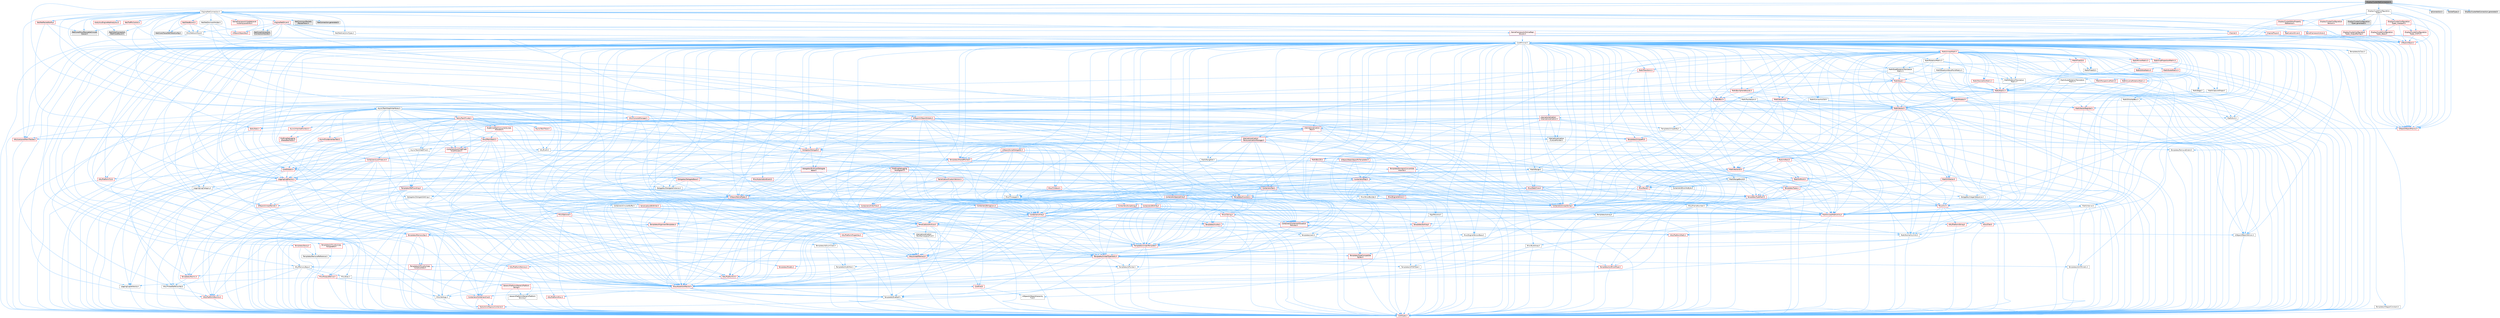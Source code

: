 digraph "DisplayClusterNetConnection.h"
{
 // INTERACTIVE_SVG=YES
 // LATEX_PDF_SIZE
  bgcolor="transparent";
  edge [fontname=Helvetica,fontsize=10,labelfontname=Helvetica,labelfontsize=10];
  node [fontname=Helvetica,fontsize=10,shape=box,height=0.2,width=0.4];
  Node1 [id="Node000001",label="DisplayClusterNetConnection.h",height=0.2,width=0.4,color="gray40", fillcolor="grey60", style="filled", fontcolor="black",tooltip=" "];
  Node1 -> Node2 [id="edge1_Node000001_Node000002",color="steelblue1",style="solid",tooltip=" "];
  Node2 [id="Node000002",label="Async/TaskGraphInterfaces.h",height=0.2,width=0.4,color="grey40", fillcolor="white", style="filled",URL="$d2/d4c/TaskGraphInterfaces_8h.html",tooltip=" "];
  Node2 -> Node3 [id="edge2_Node000002_Node000003",color="steelblue1",style="solid",tooltip=" "];
  Node3 [id="Node000003",label="CoreTypes.h",height=0.2,width=0.4,color="red", fillcolor="#FFF0F0", style="filled",URL="$dc/dec/CoreTypes_8h.html",tooltip=" "];
  Node2 -> Node17 [id="edge3_Node000002_Node000017",color="steelblue1",style="solid",tooltip=" "];
  Node17 [id="Node000017",label="Misc/AssertionMacros.h",height=0.2,width=0.4,color="red", fillcolor="#FFF0F0", style="filled",URL="$d0/dfa/AssertionMacros_8h.html",tooltip=" "];
  Node17 -> Node3 [id="edge4_Node000017_Node000003",color="steelblue1",style="solid",tooltip=" "];
  Node17 -> Node18 [id="edge5_Node000017_Node000018",color="steelblue1",style="solid",tooltip=" "];
  Node18 [id="Node000018",label="HAL/PlatformMisc.h",height=0.2,width=0.4,color="red", fillcolor="#FFF0F0", style="filled",URL="$d0/df5/PlatformMisc_8h.html",tooltip=" "];
  Node18 -> Node3 [id="edge6_Node000018_Node000003",color="steelblue1",style="solid",tooltip=" "];
  Node17 -> Node54 [id="edge7_Node000017_Node000054",color="steelblue1",style="solid",tooltip=" "];
  Node54 [id="Node000054",label="Templates/EnableIf.h",height=0.2,width=0.4,color="grey40", fillcolor="white", style="filled",URL="$d7/d60/EnableIf_8h.html",tooltip=" "];
  Node54 -> Node3 [id="edge8_Node000054_Node000003",color="steelblue1",style="solid",tooltip=" "];
  Node17 -> Node60 [id="edge9_Node000017_Node000060",color="steelblue1",style="solid",tooltip=" "];
  Node60 [id="Node000060",label="Misc/VarArgs.h",height=0.2,width=0.4,color="grey40", fillcolor="white", style="filled",URL="$d5/d6f/VarArgs_8h.html",tooltip=" "];
  Node60 -> Node3 [id="edge10_Node000060_Node000003",color="steelblue1",style="solid",tooltip=" "];
  Node2 -> Node68 [id="edge11_Node000002_Node000068",color="steelblue1",style="solid",tooltip=" "];
  Node68 [id="Node000068",label="Containers/ContainerAllocation\lPolicies.h",height=0.2,width=0.4,color="red", fillcolor="#FFF0F0", style="filled",URL="$d7/dff/ContainerAllocationPolicies_8h.html",tooltip=" "];
  Node68 -> Node3 [id="edge12_Node000068_Node000003",color="steelblue1",style="solid",tooltip=" "];
  Node68 -> Node68 [id="edge13_Node000068_Node000068",color="steelblue1",style="solid",tooltip=" "];
  Node68 -> Node70 [id="edge14_Node000068_Node000070",color="steelblue1",style="solid",tooltip=" "];
  Node70 [id="Node000070",label="HAL/PlatformMath.h",height=0.2,width=0.4,color="red", fillcolor="#FFF0F0", style="filled",URL="$dc/d53/PlatformMath_8h.html",tooltip=" "];
  Node70 -> Node3 [id="edge15_Node000070_Node000003",color="steelblue1",style="solid",tooltip=" "];
  Node68 -> Node89 [id="edge16_Node000068_Node000089",color="steelblue1",style="solid",tooltip=" "];
  Node89 [id="Node000089",label="HAL/UnrealMemory.h",height=0.2,width=0.4,color="red", fillcolor="#FFF0F0", style="filled",URL="$d9/d96/UnrealMemory_8h.html",tooltip=" "];
  Node89 -> Node3 [id="edge17_Node000089_Node000003",color="steelblue1",style="solid",tooltip=" "];
  Node89 -> Node93 [id="edge18_Node000089_Node000093",color="steelblue1",style="solid",tooltip=" "];
  Node93 [id="Node000093",label="HAL/MemoryBase.h",height=0.2,width=0.4,color="grey40", fillcolor="white", style="filled",URL="$d6/d9f/MemoryBase_8h.html",tooltip=" "];
  Node93 -> Node3 [id="edge19_Node000093_Node000003",color="steelblue1",style="solid",tooltip=" "];
  Node93 -> Node47 [id="edge20_Node000093_Node000047",color="steelblue1",style="solid",tooltip=" "];
  Node47 [id="Node000047",label="HAL/PlatformAtomics.h",height=0.2,width=0.4,color="red", fillcolor="#FFF0F0", style="filled",URL="$d3/d36/PlatformAtomics_8h.html",tooltip=" "];
  Node47 -> Node3 [id="edge21_Node000047_Node000003",color="steelblue1",style="solid",tooltip=" "];
  Node93 -> Node30 [id="edge22_Node000093_Node000030",color="steelblue1",style="solid",tooltip=" "];
  Node30 [id="Node000030",label="HAL/PlatformCrt.h",height=0.2,width=0.4,color="red", fillcolor="#FFF0F0", style="filled",URL="$d8/d75/PlatformCrt_8h.html",tooltip=" "];
  Node93 -> Node94 [id="edge23_Node000093_Node000094",color="steelblue1",style="solid",tooltip=" "];
  Node94 [id="Node000094",label="Misc/Exec.h",height=0.2,width=0.4,color="grey40", fillcolor="white", style="filled",URL="$de/ddb/Exec_8h.html",tooltip=" "];
  Node94 -> Node3 [id="edge24_Node000094_Node000003",color="steelblue1",style="solid",tooltip=" "];
  Node94 -> Node17 [id="edge25_Node000094_Node000017",color="steelblue1",style="solid",tooltip=" "];
  Node93 -> Node95 [id="edge26_Node000093_Node000095",color="steelblue1",style="solid",tooltip=" "];
  Node95 [id="Node000095",label="Misc/OutputDevice.h",height=0.2,width=0.4,color="red", fillcolor="#FFF0F0", style="filled",URL="$d7/d32/OutputDevice_8h.html",tooltip=" "];
  Node95 -> Node25 [id="edge27_Node000095_Node000025",color="steelblue1",style="solid",tooltip=" "];
  Node25 [id="Node000025",label="CoreFwd.h",height=0.2,width=0.4,color="red", fillcolor="#FFF0F0", style="filled",URL="$d1/d1e/CoreFwd_8h.html",tooltip=" "];
  Node25 -> Node3 [id="edge28_Node000025_Node000003",color="steelblue1",style="solid",tooltip=" "];
  Node25 -> Node26 [id="edge29_Node000025_Node000026",color="steelblue1",style="solid",tooltip=" "];
  Node26 [id="Node000026",label="Containers/ContainersFwd.h",height=0.2,width=0.4,color="red", fillcolor="#FFF0F0", style="filled",URL="$d4/d0a/ContainersFwd_8h.html",tooltip=" "];
  Node26 -> Node3 [id="edge30_Node000026_Node000003",color="steelblue1",style="solid",tooltip=" "];
  Node26 -> Node23 [id="edge31_Node000026_Node000023",color="steelblue1",style="solid",tooltip=" "];
  Node23 [id="Node000023",label="Traits/IsContiguousContainer.h",height=0.2,width=0.4,color="red", fillcolor="#FFF0F0", style="filled",URL="$d5/d3c/IsContiguousContainer_8h.html",tooltip=" "];
  Node23 -> Node3 [id="edge32_Node000023_Node000003",color="steelblue1",style="solid",tooltip=" "];
  Node25 -> Node28 [id="edge33_Node000025_Node000028",color="steelblue1",style="solid",tooltip=" "];
  Node28 [id="Node000028",label="UObject/UObjectHierarchy\lFwd.h",height=0.2,width=0.4,color="grey40", fillcolor="white", style="filled",URL="$d3/d13/UObjectHierarchyFwd_8h.html",tooltip=" "];
  Node95 -> Node3 [id="edge34_Node000095_Node000003",color="steelblue1",style="solid",tooltip=" "];
  Node95 -> Node96 [id="edge35_Node000095_Node000096",color="steelblue1",style="solid",tooltip=" "];
  Node96 [id="Node000096",label="Logging/LogVerbosity.h",height=0.2,width=0.4,color="grey40", fillcolor="white", style="filled",URL="$d2/d8f/LogVerbosity_8h.html",tooltip=" "];
  Node96 -> Node3 [id="edge36_Node000096_Node000003",color="steelblue1",style="solid",tooltip=" "];
  Node95 -> Node60 [id="edge37_Node000095_Node000060",color="steelblue1",style="solid",tooltip=" "];
  Node93 -> Node97 [id="edge38_Node000093_Node000097",color="steelblue1",style="solid",tooltip=" "];
  Node97 [id="Node000097",label="Templates/Atomic.h",height=0.2,width=0.4,color="red", fillcolor="#FFF0F0", style="filled",URL="$d3/d91/Atomic_8h.html",tooltip=" "];
  Node97 -> Node98 [id="edge39_Node000097_Node000098",color="steelblue1",style="solid",tooltip=" "];
  Node98 [id="Node000098",label="HAL/ThreadSafeCounter.h",height=0.2,width=0.4,color="grey40", fillcolor="white", style="filled",URL="$dc/dc9/ThreadSafeCounter_8h.html",tooltip=" "];
  Node98 -> Node3 [id="edge40_Node000098_Node000003",color="steelblue1",style="solid",tooltip=" "];
  Node98 -> Node47 [id="edge41_Node000098_Node000047",color="steelblue1",style="solid",tooltip=" "];
  Node89 -> Node103 [id="edge42_Node000089_Node000103",color="steelblue1",style="solid",tooltip=" "];
  Node103 [id="Node000103",label="HAL/PlatformMemory.h",height=0.2,width=0.4,color="red", fillcolor="#FFF0F0", style="filled",URL="$de/d68/PlatformMemory_8h.html",tooltip=" "];
  Node103 -> Node3 [id="edge43_Node000103_Node000003",color="steelblue1",style="solid",tooltip=" "];
  Node89 -> Node77 [id="edge44_Node000089_Node000077",color="steelblue1",style="solid",tooltip=" "];
  Node77 [id="Node000077",label="Templates/IsPointer.h",height=0.2,width=0.4,color="grey40", fillcolor="white", style="filled",URL="$d7/d05/IsPointer_8h.html",tooltip=" "];
  Node77 -> Node3 [id="edge45_Node000077_Node000003",color="steelblue1",style="solid",tooltip=" "];
  Node68 -> Node40 [id="edge46_Node000068_Node000040",color="steelblue1",style="solid",tooltip=" "];
  Node40 [id="Node000040",label="Math/NumericLimits.h",height=0.2,width=0.4,color="grey40", fillcolor="white", style="filled",URL="$df/d1b/NumericLimits_8h.html",tooltip=" "];
  Node40 -> Node3 [id="edge47_Node000040_Node000003",color="steelblue1",style="solid",tooltip=" "];
  Node68 -> Node17 [id="edge48_Node000068_Node000017",color="steelblue1",style="solid",tooltip=" "];
  Node68 -> Node107 [id="edge49_Node000068_Node000107",color="steelblue1",style="solid",tooltip=" "];
  Node107 [id="Node000107",label="Templates/MemoryOps.h",height=0.2,width=0.4,color="red", fillcolor="#FFF0F0", style="filled",URL="$db/dea/MemoryOps_8h.html",tooltip=" "];
  Node107 -> Node3 [id="edge50_Node000107_Node000003",color="steelblue1",style="solid",tooltip=" "];
  Node107 -> Node89 [id="edge51_Node000107_Node000089",color="steelblue1",style="solid",tooltip=" "];
  Node107 -> Node101 [id="edge52_Node000107_Node000101",color="steelblue1",style="solid",tooltip=" "];
  Node101 [id="Node000101",label="Templates/IsTriviallyCopy\lAssignable.h",height=0.2,width=0.4,color="red", fillcolor="#FFF0F0", style="filled",URL="$d2/df2/IsTriviallyCopyAssignable_8h.html",tooltip=" "];
  Node101 -> Node3 [id="edge53_Node000101_Node000003",color="steelblue1",style="solid",tooltip=" "];
  Node107 -> Node82 [id="edge54_Node000107_Node000082",color="steelblue1",style="solid",tooltip=" "];
  Node82 [id="Node000082",label="Templates/IsTriviallyCopy\lConstructible.h",height=0.2,width=0.4,color="red", fillcolor="#FFF0F0", style="filled",URL="$d3/d78/IsTriviallyCopyConstructible_8h.html",tooltip=" "];
  Node82 -> Node3 [id="edge55_Node000082_Node000003",color="steelblue1",style="solid",tooltip=" "];
  Node107 -> Node76 [id="edge56_Node000107_Node000076",color="steelblue1",style="solid",tooltip=" "];
  Node76 [id="Node000076",label="Templates/UnrealTypeTraits.h",height=0.2,width=0.4,color="red", fillcolor="#FFF0F0", style="filled",URL="$d2/d2d/UnrealTypeTraits_8h.html",tooltip=" "];
  Node76 -> Node3 [id="edge57_Node000076_Node000003",color="steelblue1",style="solid",tooltip=" "];
  Node76 -> Node77 [id="edge58_Node000076_Node000077",color="steelblue1",style="solid",tooltip=" "];
  Node76 -> Node17 [id="edge59_Node000076_Node000017",color="steelblue1",style="solid",tooltip=" "];
  Node76 -> Node72 [id="edge60_Node000076_Node000072",color="steelblue1",style="solid",tooltip=" "];
  Node72 [id="Node000072",label="Templates/AndOrNot.h",height=0.2,width=0.4,color="grey40", fillcolor="white", style="filled",URL="$db/d0a/AndOrNot_8h.html",tooltip=" "];
  Node72 -> Node3 [id="edge61_Node000072_Node000003",color="steelblue1",style="solid",tooltip=" "];
  Node76 -> Node54 [id="edge62_Node000076_Node000054",color="steelblue1",style="solid",tooltip=" "];
  Node76 -> Node78 [id="edge63_Node000076_Node000078",color="steelblue1",style="solid",tooltip=" "];
  Node78 [id="Node000078",label="Templates/IsArithmetic.h",height=0.2,width=0.4,color="grey40", fillcolor="white", style="filled",URL="$d2/d5d/IsArithmetic_8h.html",tooltip=" "];
  Node78 -> Node3 [id="edge64_Node000078_Node000003",color="steelblue1",style="solid",tooltip=" "];
  Node76 -> Node79 [id="edge65_Node000076_Node000079",color="steelblue1",style="solid",tooltip=" "];
  Node79 [id="Node000079",label="Templates/Models.h",height=0.2,width=0.4,color="red", fillcolor="#FFF0F0", style="filled",URL="$d3/d0c/Models_8h.html",tooltip=" "];
  Node76 -> Node80 [id="edge66_Node000076_Node000080",color="steelblue1",style="solid",tooltip=" "];
  Node80 [id="Node000080",label="Templates/IsPODType.h",height=0.2,width=0.4,color="grey40", fillcolor="white", style="filled",URL="$d7/db1/IsPODType_8h.html",tooltip=" "];
  Node80 -> Node3 [id="edge67_Node000080_Node000003",color="steelblue1",style="solid",tooltip=" "];
  Node76 -> Node81 [id="edge68_Node000076_Node000081",color="steelblue1",style="solid",tooltip=" "];
  Node81 [id="Node000081",label="Templates/IsUECoreType.h",height=0.2,width=0.4,color="red", fillcolor="#FFF0F0", style="filled",URL="$d1/db8/IsUECoreType_8h.html",tooltip=" "];
  Node81 -> Node3 [id="edge69_Node000081_Node000003",color="steelblue1",style="solid",tooltip=" "];
  Node76 -> Node82 [id="edge70_Node000076_Node000082",color="steelblue1",style="solid",tooltip=" "];
  Node68 -> Node86 [id="edge71_Node000068_Node000086",color="steelblue1",style="solid",tooltip=" "];
  Node86 [id="Node000086",label="Templates/TypeCompatible\lBytes.h",height=0.2,width=0.4,color="red", fillcolor="#FFF0F0", style="filled",URL="$df/d0a/TypeCompatibleBytes_8h.html",tooltip=" "];
  Node86 -> Node3 [id="edge72_Node000086_Node000003",color="steelblue1",style="solid",tooltip=" "];
  Node2 -> Node109 [id="edge73_Node000002_Node000109",color="steelblue1",style="solid",tooltip=" "];
  Node109 [id="Node000109",label="Containers/Array.h",height=0.2,width=0.4,color="red", fillcolor="#FFF0F0", style="filled",URL="$df/dd0/Array_8h.html",tooltip=" "];
  Node109 -> Node3 [id="edge74_Node000109_Node000003",color="steelblue1",style="solid",tooltip=" "];
  Node109 -> Node17 [id="edge75_Node000109_Node000017",color="steelblue1",style="solid",tooltip=" "];
  Node109 -> Node89 [id="edge76_Node000109_Node000089",color="steelblue1",style="solid",tooltip=" "];
  Node109 -> Node76 [id="edge77_Node000109_Node000076",color="steelblue1",style="solid",tooltip=" "];
  Node109 -> Node114 [id="edge78_Node000109_Node000114",color="steelblue1",style="solid",tooltip=" "];
  Node114 [id="Node000114",label="Templates/UnrealTemplate.h",height=0.2,width=0.4,color="red", fillcolor="#FFF0F0", style="filled",URL="$d4/d24/UnrealTemplate_8h.html",tooltip=" "];
  Node114 -> Node3 [id="edge79_Node000114_Node000003",color="steelblue1",style="solid",tooltip=" "];
  Node114 -> Node77 [id="edge80_Node000114_Node000077",color="steelblue1",style="solid",tooltip=" "];
  Node114 -> Node89 [id="edge81_Node000114_Node000089",color="steelblue1",style="solid",tooltip=" "];
  Node114 -> Node76 [id="edge82_Node000114_Node000076",color="steelblue1",style="solid",tooltip=" "];
  Node114 -> Node74 [id="edge83_Node000114_Node000074",color="steelblue1",style="solid",tooltip=" "];
  Node74 [id="Node000074",label="Templates/RemoveReference.h",height=0.2,width=0.4,color="grey40", fillcolor="white", style="filled",URL="$da/dbe/RemoveReference_8h.html",tooltip=" "];
  Node74 -> Node3 [id="edge84_Node000074_Node000003",color="steelblue1",style="solid",tooltip=" "];
  Node114 -> Node86 [id="edge85_Node000114_Node000086",color="steelblue1",style="solid",tooltip=" "];
  Node114 -> Node23 [id="edge86_Node000114_Node000023",color="steelblue1",style="solid",tooltip=" "];
  Node109 -> Node68 [id="edge87_Node000109_Node000068",color="steelblue1",style="solid",tooltip=" "];
  Node109 -> Node119 [id="edge88_Node000109_Node000119",color="steelblue1",style="solid",tooltip=" "];
  Node119 [id="Node000119",label="Serialization/Archive.h",height=0.2,width=0.4,color="red", fillcolor="#FFF0F0", style="filled",URL="$d7/d3b/Archive_8h.html",tooltip=" "];
  Node119 -> Node25 [id="edge89_Node000119_Node000025",color="steelblue1",style="solid",tooltip=" "];
  Node119 -> Node3 [id="edge90_Node000119_Node000003",color="steelblue1",style="solid",tooltip=" "];
  Node119 -> Node120 [id="edge91_Node000119_Node000120",color="steelblue1",style="solid",tooltip=" "];
  Node120 [id="Node000120",label="HAL/PlatformProperties.h",height=0.2,width=0.4,color="red", fillcolor="#FFF0F0", style="filled",URL="$d9/db0/PlatformProperties_8h.html",tooltip=" "];
  Node120 -> Node3 [id="edge92_Node000120_Node000003",color="steelblue1",style="solid",tooltip=" "];
  Node119 -> Node123 [id="edge93_Node000119_Node000123",color="steelblue1",style="solid",tooltip=" "];
  Node123 [id="Node000123",label="Internationalization\l/TextNamespaceFwd.h",height=0.2,width=0.4,color="grey40", fillcolor="white", style="filled",URL="$d8/d97/TextNamespaceFwd_8h.html",tooltip=" "];
  Node123 -> Node3 [id="edge94_Node000123_Node000003",color="steelblue1",style="solid",tooltip=" "];
  Node119 -> Node17 [id="edge95_Node000119_Node000017",color="steelblue1",style="solid",tooltip=" "];
  Node119 -> Node124 [id="edge96_Node000119_Node000124",color="steelblue1",style="solid",tooltip=" "];
  Node124 [id="Node000124",label="Misc/EngineVersionBase.h",height=0.2,width=0.4,color="grey40", fillcolor="white", style="filled",URL="$d5/d2b/EngineVersionBase_8h.html",tooltip=" "];
  Node124 -> Node3 [id="edge97_Node000124_Node000003",color="steelblue1",style="solid",tooltip=" "];
  Node119 -> Node60 [id="edge98_Node000119_Node000060",color="steelblue1",style="solid",tooltip=" "];
  Node119 -> Node54 [id="edge99_Node000119_Node000054",color="steelblue1",style="solid",tooltip=" "];
  Node119 -> Node127 [id="edge100_Node000119_Node000127",color="steelblue1",style="solid",tooltip=" "];
  Node127 [id="Node000127",label="Templates/IsEnumClass.h",height=0.2,width=0.4,color="grey40", fillcolor="white", style="filled",URL="$d7/d15/IsEnumClass_8h.html",tooltip=" "];
  Node127 -> Node3 [id="edge101_Node000127_Node000003",color="steelblue1",style="solid",tooltip=" "];
  Node127 -> Node72 [id="edge102_Node000127_Node000072",color="steelblue1",style="solid",tooltip=" "];
  Node119 -> Node114 [id="edge103_Node000119_Node000114",color="steelblue1",style="solid",tooltip=" "];
  Node119 -> Node128 [id="edge104_Node000119_Node000128",color="steelblue1",style="solid",tooltip=" "];
  Node128 [id="Node000128",label="UObject/ObjectVersion.h",height=0.2,width=0.4,color="grey40", fillcolor="white", style="filled",URL="$da/d63/ObjectVersion_8h.html",tooltip=" "];
  Node128 -> Node3 [id="edge105_Node000128_Node000003",color="steelblue1",style="solid",tooltip=" "];
  Node109 -> Node145 [id="edge106_Node000109_Node000145",color="steelblue1",style="solid",tooltip=" "];
  Node145 [id="Node000145",label="Templates/Invoke.h",height=0.2,width=0.4,color="red", fillcolor="#FFF0F0", style="filled",URL="$d7/deb/Invoke_8h.html",tooltip=" "];
  Node145 -> Node3 [id="edge107_Node000145_Node000003",color="steelblue1",style="solid",tooltip=" "];
  Node145 -> Node114 [id="edge108_Node000145_Node000114",color="steelblue1",style="solid",tooltip=" "];
  Node109 -> Node150 [id="edge109_Node000109_Node000150",color="steelblue1",style="solid",tooltip=" "];
  Node150 [id="Node000150",label="Templates/Less.h",height=0.2,width=0.4,color="grey40", fillcolor="white", style="filled",URL="$de/dc8/Less_8h.html",tooltip=" "];
  Node150 -> Node3 [id="edge110_Node000150_Node000003",color="steelblue1",style="solid",tooltip=" "];
  Node150 -> Node114 [id="edge111_Node000150_Node000114",color="steelblue1",style="solid",tooltip=" "];
  Node109 -> Node158 [id="edge112_Node000109_Node000158",color="steelblue1",style="solid",tooltip=" "];
  Node158 [id="Node000158",label="Templates/Sorting.h",height=0.2,width=0.4,color="red", fillcolor="#FFF0F0", style="filled",URL="$d3/d9e/Sorting_8h.html",tooltip=" "];
  Node158 -> Node3 [id="edge113_Node000158_Node000003",color="steelblue1",style="solid",tooltip=" "];
  Node158 -> Node70 [id="edge114_Node000158_Node000070",color="steelblue1",style="solid",tooltip=" "];
  Node158 -> Node150 [id="edge115_Node000158_Node000150",color="steelblue1",style="solid",tooltip=" "];
  Node109 -> Node162 [id="edge116_Node000109_Node000162",color="steelblue1",style="solid",tooltip=" "];
  Node162 [id="Node000162",label="Templates/AlignmentTemplates.h",height=0.2,width=0.4,color="red", fillcolor="#FFF0F0", style="filled",URL="$dd/d32/AlignmentTemplates_8h.html",tooltip=" "];
  Node162 -> Node3 [id="edge117_Node000162_Node000003",color="steelblue1",style="solid",tooltip=" "];
  Node162 -> Node77 [id="edge118_Node000162_Node000077",color="steelblue1",style="solid",tooltip=" "];
  Node2 -> Node163 [id="edge119_Node000002_Node000163",color="steelblue1",style="solid",tooltip=" "];
  Node163 [id="Node000163",label="Containers/UnrealString.h",height=0.2,width=0.4,color="red", fillcolor="#FFF0F0", style="filled",URL="$d5/dba/UnrealString_8h.html",tooltip=" "];
  Node2 -> Node167 [id="edge120_Node000002_Node000167",color="steelblue1",style="solid",tooltip=" "];
  Node167 [id="Node000167",label="Templates/Function.h",height=0.2,width=0.4,color="red", fillcolor="#FFF0F0", style="filled",URL="$df/df5/Function_8h.html",tooltip=" "];
  Node167 -> Node3 [id="edge121_Node000167_Node000003",color="steelblue1",style="solid",tooltip=" "];
  Node167 -> Node17 [id="edge122_Node000167_Node000017",color="steelblue1",style="solid",tooltip=" "];
  Node167 -> Node89 [id="edge123_Node000167_Node000089",color="steelblue1",style="solid",tooltip=" "];
  Node167 -> Node76 [id="edge124_Node000167_Node000076",color="steelblue1",style="solid",tooltip=" "];
  Node167 -> Node145 [id="edge125_Node000167_Node000145",color="steelblue1",style="solid",tooltip=" "];
  Node167 -> Node114 [id="edge126_Node000167_Node000114",color="steelblue1",style="solid",tooltip=" "];
  Node167 -> Node161 [id="edge127_Node000167_Node000161",color="steelblue1",style="solid",tooltip=" "];
  Node161 [id="Node000161",label="Math/UnrealMathUtility.h",height=0.2,width=0.4,color="red", fillcolor="#FFF0F0", style="filled",URL="$db/db8/UnrealMathUtility_8h.html",tooltip=" "];
  Node161 -> Node3 [id="edge128_Node000161_Node000003",color="steelblue1",style="solid",tooltip=" "];
  Node161 -> Node17 [id="edge129_Node000161_Node000017",color="steelblue1",style="solid",tooltip=" "];
  Node161 -> Node70 [id="edge130_Node000161_Node000070",color="steelblue1",style="solid",tooltip=" "];
  Node2 -> Node169 [id="edge131_Node000002_Node000169",color="steelblue1",style="solid",tooltip=" "];
  Node169 [id="Node000169",label="Delegates/Delegate.h",height=0.2,width=0.4,color="red", fillcolor="#FFF0F0", style="filled",URL="$d4/d80/Delegate_8h.html",tooltip=" "];
  Node169 -> Node3 [id="edge132_Node000169_Node000003",color="steelblue1",style="solid",tooltip=" "];
  Node169 -> Node17 [id="edge133_Node000169_Node000017",color="steelblue1",style="solid",tooltip=" "];
  Node169 -> Node170 [id="edge134_Node000169_Node000170",color="steelblue1",style="solid",tooltip=" "];
  Node170 [id="Node000170",label="UObject/NameTypes.h",height=0.2,width=0.4,color="red", fillcolor="#FFF0F0", style="filled",URL="$d6/d35/NameTypes_8h.html",tooltip=" "];
  Node170 -> Node3 [id="edge135_Node000170_Node000003",color="steelblue1",style="solid",tooltip=" "];
  Node170 -> Node17 [id="edge136_Node000170_Node000017",color="steelblue1",style="solid",tooltip=" "];
  Node170 -> Node89 [id="edge137_Node000170_Node000089",color="steelblue1",style="solid",tooltip=" "];
  Node170 -> Node76 [id="edge138_Node000170_Node000076",color="steelblue1",style="solid",tooltip=" "];
  Node170 -> Node114 [id="edge139_Node000170_Node000114",color="steelblue1",style="solid",tooltip=" "];
  Node170 -> Node163 [id="edge140_Node000170_Node000163",color="steelblue1",style="solid",tooltip=" "];
  Node170 -> Node174 [id="edge141_Node000170_Node000174",color="steelblue1",style="solid",tooltip=" "];
  Node174 [id="Node000174",label="Containers/StringConv.h",height=0.2,width=0.4,color="red", fillcolor="#FFF0F0", style="filled",URL="$d3/ddf/StringConv_8h.html",tooltip=" "];
  Node174 -> Node3 [id="edge142_Node000174_Node000003",color="steelblue1",style="solid",tooltip=" "];
  Node174 -> Node17 [id="edge143_Node000174_Node000017",color="steelblue1",style="solid",tooltip=" "];
  Node174 -> Node68 [id="edge144_Node000174_Node000068",color="steelblue1",style="solid",tooltip=" "];
  Node174 -> Node109 [id="edge145_Node000174_Node000109",color="steelblue1",style="solid",tooltip=" "];
  Node174 -> Node136 [id="edge146_Node000174_Node000136",color="steelblue1",style="solid",tooltip=" "];
  Node136 [id="Node000136",label="Misc/CString.h",height=0.2,width=0.4,color="red", fillcolor="#FFF0F0", style="filled",URL="$d2/d49/CString_8h.html",tooltip=" "];
  Node136 -> Node3 [id="edge147_Node000136_Node000003",color="steelblue1",style="solid",tooltip=" "];
  Node136 -> Node30 [id="edge148_Node000136_Node000030",color="steelblue1",style="solid",tooltip=" "];
  Node136 -> Node91 [id="edge149_Node000136_Node000091",color="steelblue1",style="solid",tooltip=" "];
  Node91 [id="Node000091",label="HAL/PlatformString.h",height=0.2,width=0.4,color="red", fillcolor="#FFF0F0", style="filled",URL="$db/db5/PlatformString_8h.html",tooltip=" "];
  Node91 -> Node3 [id="edge150_Node000091_Node000003",color="steelblue1",style="solid",tooltip=" "];
  Node136 -> Node17 [id="edge151_Node000136_Node000017",color="steelblue1",style="solid",tooltip=" "];
  Node136 -> Node137 [id="edge152_Node000136_Node000137",color="steelblue1",style="solid",tooltip=" "];
  Node137 [id="Node000137",label="Misc/Char.h",height=0.2,width=0.4,color="red", fillcolor="#FFF0F0", style="filled",URL="$d0/d58/Char_8h.html",tooltip=" "];
  Node137 -> Node3 [id="edge153_Node000137_Node000003",color="steelblue1",style="solid",tooltip=" "];
  Node136 -> Node60 [id="edge154_Node000136_Node000060",color="steelblue1",style="solid",tooltip=" "];
  Node174 -> Node175 [id="edge155_Node000174_Node000175",color="steelblue1",style="solid",tooltip=" "];
  Node175 [id="Node000175",label="Templates/IsArray.h",height=0.2,width=0.4,color="grey40", fillcolor="white", style="filled",URL="$d8/d8d/IsArray_8h.html",tooltip=" "];
  Node175 -> Node3 [id="edge156_Node000175_Node000003",color="steelblue1",style="solid",tooltip=" "];
  Node174 -> Node114 [id="edge157_Node000174_Node000114",color="steelblue1",style="solid",tooltip=" "];
  Node174 -> Node76 [id="edge158_Node000174_Node000076",color="steelblue1",style="solid",tooltip=" "];
  Node174 -> Node23 [id="edge159_Node000174_Node000023",color="steelblue1",style="solid",tooltip=" "];
  Node170 -> Node176 [id="edge160_Node000170_Node000176",color="steelblue1",style="solid",tooltip=" "];
  Node176 [id="Node000176",label="UObject/UnrealNames.h",height=0.2,width=0.4,color="red", fillcolor="#FFF0F0", style="filled",URL="$d8/db1/UnrealNames_8h.html",tooltip=" "];
  Node176 -> Node3 [id="edge161_Node000176_Node000003",color="steelblue1",style="solid",tooltip=" "];
  Node170 -> Node97 [id="edge162_Node000170_Node000097",color="steelblue1",style="solid",tooltip=" "];
  Node169 -> Node184 [id="edge163_Node000169_Node000184",color="steelblue1",style="solid",tooltip=" "];
  Node184 [id="Node000184",label="Templates/SharedPointer.h",height=0.2,width=0.4,color="red", fillcolor="#FFF0F0", style="filled",URL="$d2/d17/SharedPointer_8h.html",tooltip=" "];
  Node184 -> Node3 [id="edge164_Node000184_Node000003",color="steelblue1",style="solid",tooltip=" "];
  Node184 -> Node185 [id="edge165_Node000184_Node000185",color="steelblue1",style="solid",tooltip=" "];
  Node185 [id="Node000185",label="Templates/PointerIsConvertible\lFromTo.h",height=0.2,width=0.4,color="red", fillcolor="#FFF0F0", style="filled",URL="$d6/d65/PointerIsConvertibleFromTo_8h.html",tooltip=" "];
  Node185 -> Node3 [id="edge166_Node000185_Node000003",color="steelblue1",style="solid",tooltip=" "];
  Node184 -> Node17 [id="edge167_Node000184_Node000017",color="steelblue1",style="solid",tooltip=" "];
  Node184 -> Node89 [id="edge168_Node000184_Node000089",color="steelblue1",style="solid",tooltip=" "];
  Node184 -> Node109 [id="edge169_Node000184_Node000109",color="steelblue1",style="solid",tooltip=" "];
  Node184 -> Node186 [id="edge170_Node000184_Node000186",color="steelblue1",style="solid",tooltip=" "];
  Node186 [id="Node000186",label="Containers/Map.h",height=0.2,width=0.4,color="red", fillcolor="#FFF0F0", style="filled",URL="$df/d79/Map_8h.html",tooltip=" "];
  Node186 -> Node3 [id="edge171_Node000186_Node000003",color="steelblue1",style="solid",tooltip=" "];
  Node186 -> Node187 [id="edge172_Node000186_Node000187",color="steelblue1",style="solid",tooltip=" "];
  Node187 [id="Node000187",label="Algo/Reverse.h",height=0.2,width=0.4,color="grey40", fillcolor="white", style="filled",URL="$d5/d93/Reverse_8h.html",tooltip=" "];
  Node187 -> Node3 [id="edge173_Node000187_Node000003",color="steelblue1",style="solid",tooltip=" "];
  Node187 -> Node114 [id="edge174_Node000187_Node000114",color="steelblue1",style="solid",tooltip=" "];
  Node186 -> Node188 [id="edge175_Node000186_Node000188",color="steelblue1",style="solid",tooltip=" "];
  Node188 [id="Node000188",label="Containers/Set.h",height=0.2,width=0.4,color="red", fillcolor="#FFF0F0", style="filled",URL="$d4/d45/Set_8h.html",tooltip=" "];
  Node188 -> Node68 [id="edge176_Node000188_Node000068",color="steelblue1",style="solid",tooltip=" "];
  Node188 -> Node190 [id="edge177_Node000188_Node000190",color="steelblue1",style="solid",tooltip=" "];
  Node190 [id="Node000190",label="Containers/SparseArray.h",height=0.2,width=0.4,color="red", fillcolor="#FFF0F0", style="filled",URL="$d5/dbf/SparseArray_8h.html",tooltip=" "];
  Node190 -> Node3 [id="edge178_Node000190_Node000003",color="steelblue1",style="solid",tooltip=" "];
  Node190 -> Node17 [id="edge179_Node000190_Node000017",color="steelblue1",style="solid",tooltip=" "];
  Node190 -> Node89 [id="edge180_Node000190_Node000089",color="steelblue1",style="solid",tooltip=" "];
  Node190 -> Node76 [id="edge181_Node000190_Node000076",color="steelblue1",style="solid",tooltip=" "];
  Node190 -> Node114 [id="edge182_Node000190_Node000114",color="steelblue1",style="solid",tooltip=" "];
  Node190 -> Node68 [id="edge183_Node000190_Node000068",color="steelblue1",style="solid",tooltip=" "];
  Node190 -> Node150 [id="edge184_Node000190_Node000150",color="steelblue1",style="solid",tooltip=" "];
  Node190 -> Node109 [id="edge185_Node000190_Node000109",color="steelblue1",style="solid",tooltip=" "];
  Node190 -> Node161 [id="edge186_Node000190_Node000161",color="steelblue1",style="solid",tooltip=" "];
  Node190 -> Node191 [id="edge187_Node000190_Node000191",color="steelblue1",style="solid",tooltip=" "];
  Node191 [id="Node000191",label="Containers/ScriptArray.h",height=0.2,width=0.4,color="red", fillcolor="#FFF0F0", style="filled",URL="$dc/daf/ScriptArray_8h.html",tooltip=" "];
  Node191 -> Node3 [id="edge188_Node000191_Node000003",color="steelblue1",style="solid",tooltip=" "];
  Node191 -> Node17 [id="edge189_Node000191_Node000017",color="steelblue1",style="solid",tooltip=" "];
  Node191 -> Node89 [id="edge190_Node000191_Node000089",color="steelblue1",style="solid",tooltip=" "];
  Node191 -> Node68 [id="edge191_Node000191_Node000068",color="steelblue1",style="solid",tooltip=" "];
  Node191 -> Node109 [id="edge192_Node000191_Node000109",color="steelblue1",style="solid",tooltip=" "];
  Node190 -> Node192 [id="edge193_Node000190_Node000192",color="steelblue1",style="solid",tooltip=" "];
  Node192 [id="Node000192",label="Containers/BitArray.h",height=0.2,width=0.4,color="red", fillcolor="#FFF0F0", style="filled",URL="$d1/de4/BitArray_8h.html",tooltip=" "];
  Node192 -> Node68 [id="edge194_Node000192_Node000068",color="steelblue1",style="solid",tooltip=" "];
  Node192 -> Node3 [id="edge195_Node000192_Node000003",color="steelblue1",style="solid",tooltip=" "];
  Node192 -> Node47 [id="edge196_Node000192_Node000047",color="steelblue1",style="solid",tooltip=" "];
  Node192 -> Node89 [id="edge197_Node000192_Node000089",color="steelblue1",style="solid",tooltip=" "];
  Node192 -> Node161 [id="edge198_Node000192_Node000161",color="steelblue1",style="solid",tooltip=" "];
  Node192 -> Node17 [id="edge199_Node000192_Node000017",color="steelblue1",style="solid",tooltip=" "];
  Node192 -> Node119 [id="edge200_Node000192_Node000119",color="steelblue1",style="solid",tooltip=" "];
  Node192 -> Node54 [id="edge201_Node000192_Node000054",color="steelblue1",style="solid",tooltip=" "];
  Node192 -> Node145 [id="edge202_Node000192_Node000145",color="steelblue1",style="solid",tooltip=" "];
  Node192 -> Node114 [id="edge203_Node000192_Node000114",color="steelblue1",style="solid",tooltip=" "];
  Node192 -> Node76 [id="edge204_Node000192_Node000076",color="steelblue1",style="solid",tooltip=" "];
  Node190 -> Node163 [id="edge205_Node000190_Node000163",color="steelblue1",style="solid",tooltip=" "];
  Node188 -> Node26 [id="edge206_Node000188_Node000026",color="steelblue1",style="solid",tooltip=" "];
  Node188 -> Node161 [id="edge207_Node000188_Node000161",color="steelblue1",style="solid",tooltip=" "];
  Node188 -> Node17 [id="edge208_Node000188_Node000017",color="steelblue1",style="solid",tooltip=" "];
  Node188 -> Node208 [id="edge209_Node000188_Node000208",color="steelblue1",style="solid",tooltip=" "];
  Node208 [id="Node000208",label="Misc/StructBuilder.h",height=0.2,width=0.4,color="grey40", fillcolor="white", style="filled",URL="$d9/db3/StructBuilder_8h.html",tooltip=" "];
  Node208 -> Node3 [id="edge210_Node000208_Node000003",color="steelblue1",style="solid",tooltip=" "];
  Node208 -> Node161 [id="edge211_Node000208_Node000161",color="steelblue1",style="solid",tooltip=" "];
  Node208 -> Node162 [id="edge212_Node000208_Node000162",color="steelblue1",style="solid",tooltip=" "];
  Node188 -> Node167 [id="edge213_Node000188_Node000167",color="steelblue1",style="solid",tooltip=" "];
  Node188 -> Node158 [id="edge214_Node000188_Node000158",color="steelblue1",style="solid",tooltip=" "];
  Node188 -> Node134 [id="edge215_Node000188_Node000134",color="steelblue1",style="solid",tooltip=" "];
  Node134 [id="Node000134",label="Templates/TypeHash.h",height=0.2,width=0.4,color="red", fillcolor="#FFF0F0", style="filled",URL="$d1/d62/TypeHash_8h.html",tooltip=" "];
  Node134 -> Node3 [id="edge216_Node000134_Node000003",color="steelblue1",style="solid",tooltip=" "];
  Node134 -> Node135 [id="edge217_Node000134_Node000135",color="steelblue1",style="solid",tooltip=" "];
  Node135 [id="Node000135",label="Misc/Crc.h",height=0.2,width=0.4,color="red", fillcolor="#FFF0F0", style="filled",URL="$d4/dd2/Crc_8h.html",tooltip=" "];
  Node135 -> Node3 [id="edge218_Node000135_Node000003",color="steelblue1",style="solid",tooltip=" "];
  Node135 -> Node91 [id="edge219_Node000135_Node000091",color="steelblue1",style="solid",tooltip=" "];
  Node135 -> Node17 [id="edge220_Node000135_Node000017",color="steelblue1",style="solid",tooltip=" "];
  Node135 -> Node136 [id="edge221_Node000135_Node000136",color="steelblue1",style="solid",tooltip=" "];
  Node135 -> Node137 [id="edge222_Node000135_Node000137",color="steelblue1",style="solid",tooltip=" "];
  Node135 -> Node76 [id="edge223_Node000135_Node000076",color="steelblue1",style="solid",tooltip=" "];
  Node188 -> Node114 [id="edge224_Node000188_Node000114",color="steelblue1",style="solid",tooltip=" "];
  Node186 -> Node163 [id="edge225_Node000186_Node000163",color="steelblue1",style="solid",tooltip=" "];
  Node186 -> Node17 [id="edge226_Node000186_Node000017",color="steelblue1",style="solid",tooltip=" "];
  Node186 -> Node208 [id="edge227_Node000186_Node000208",color="steelblue1",style="solid",tooltip=" "];
  Node186 -> Node167 [id="edge228_Node000186_Node000167",color="steelblue1",style="solid",tooltip=" "];
  Node186 -> Node158 [id="edge229_Node000186_Node000158",color="steelblue1",style="solid",tooltip=" "];
  Node186 -> Node210 [id="edge230_Node000186_Node000210",color="steelblue1",style="solid",tooltip=" "];
  Node210 [id="Node000210",label="Templates/Tuple.h",height=0.2,width=0.4,color="red", fillcolor="#FFF0F0", style="filled",URL="$d2/d4f/Tuple_8h.html",tooltip=" "];
  Node210 -> Node3 [id="edge231_Node000210_Node000003",color="steelblue1",style="solid",tooltip=" "];
  Node210 -> Node114 [id="edge232_Node000210_Node000114",color="steelblue1",style="solid",tooltip=" "];
  Node210 -> Node211 [id="edge233_Node000210_Node000211",color="steelblue1",style="solid",tooltip=" "];
  Node211 [id="Node000211",label="Delegates/IntegerSequence.h",height=0.2,width=0.4,color="grey40", fillcolor="white", style="filled",URL="$d2/dcc/IntegerSequence_8h.html",tooltip=" "];
  Node211 -> Node3 [id="edge234_Node000211_Node000003",color="steelblue1",style="solid",tooltip=" "];
  Node210 -> Node145 [id="edge235_Node000210_Node000145",color="steelblue1",style="solid",tooltip=" "];
  Node210 -> Node134 [id="edge236_Node000210_Node000134",color="steelblue1",style="solid",tooltip=" "];
  Node186 -> Node114 [id="edge237_Node000186_Node000114",color="steelblue1",style="solid",tooltip=" "];
  Node186 -> Node76 [id="edge238_Node000186_Node000076",color="steelblue1",style="solid",tooltip=" "];
  Node184 -> Node213 [id="edge239_Node000184_Node000213",color="steelblue1",style="solid",tooltip=" "];
  Node213 [id="Node000213",label="CoreGlobals.h",height=0.2,width=0.4,color="red", fillcolor="#FFF0F0", style="filled",URL="$d5/d8c/CoreGlobals_8h.html",tooltip=" "];
  Node213 -> Node163 [id="edge240_Node000213_Node000163",color="steelblue1",style="solid",tooltip=" "];
  Node213 -> Node3 [id="edge241_Node000213_Node000003",color="steelblue1",style="solid",tooltip=" "];
  Node213 -> Node214 [id="edge242_Node000213_Node000214",color="steelblue1",style="solid",tooltip=" "];
  Node214 [id="Node000214",label="HAL/PlatformTLS.h",height=0.2,width=0.4,color="red", fillcolor="#FFF0F0", style="filled",URL="$d0/def/PlatformTLS_8h.html",tooltip=" "];
  Node214 -> Node3 [id="edge243_Node000214_Node000003",color="steelblue1",style="solid",tooltip=" "];
  Node213 -> Node217 [id="edge244_Node000213_Node000217",color="steelblue1",style="solid",tooltip=" "];
  Node217 [id="Node000217",label="Logging/LogMacros.h",height=0.2,width=0.4,color="red", fillcolor="#FFF0F0", style="filled",URL="$d0/d16/LogMacros_8h.html",tooltip=" "];
  Node217 -> Node163 [id="edge245_Node000217_Node000163",color="steelblue1",style="solid",tooltip=" "];
  Node217 -> Node3 [id="edge246_Node000217_Node000003",color="steelblue1",style="solid",tooltip=" "];
  Node217 -> Node218 [id="edge247_Node000217_Node000218",color="steelblue1",style="solid",tooltip=" "];
  Node218 [id="Node000218",label="Logging/LogCategory.h",height=0.2,width=0.4,color="grey40", fillcolor="white", style="filled",URL="$d9/d36/LogCategory_8h.html",tooltip=" "];
  Node218 -> Node3 [id="edge248_Node000218_Node000003",color="steelblue1",style="solid",tooltip=" "];
  Node218 -> Node96 [id="edge249_Node000218_Node000096",color="steelblue1",style="solid",tooltip=" "];
  Node218 -> Node170 [id="edge250_Node000218_Node000170",color="steelblue1",style="solid",tooltip=" "];
  Node217 -> Node96 [id="edge251_Node000217_Node000096",color="steelblue1",style="solid",tooltip=" "];
  Node217 -> Node17 [id="edge252_Node000217_Node000017",color="steelblue1",style="solid",tooltip=" "];
  Node217 -> Node60 [id="edge253_Node000217_Node000060",color="steelblue1",style="solid",tooltip=" "];
  Node217 -> Node54 [id="edge254_Node000217_Node000054",color="steelblue1",style="solid",tooltip=" "];
  Node213 -> Node95 [id="edge255_Node000213_Node000095",color="steelblue1",style="solid",tooltip=" "];
  Node213 -> Node97 [id="edge256_Node000213_Node000097",color="steelblue1",style="solid",tooltip=" "];
  Node213 -> Node170 [id="edge257_Node000213_Node000170",color="steelblue1",style="solid",tooltip=" "];
  Node169 -> Node225 [id="edge258_Node000169_Node000225",color="steelblue1",style="solid",tooltip=" "];
  Node225 [id="Node000225",label="UObject/WeakObjectPtrTemplates.h",height=0.2,width=0.4,color="red", fillcolor="#FFF0F0", style="filled",URL="$d8/d3b/WeakObjectPtrTemplates_8h.html",tooltip=" "];
  Node225 -> Node3 [id="edge259_Node000225_Node000003",color="steelblue1",style="solid",tooltip=" "];
  Node225 -> Node186 [id="edge260_Node000225_Node000186",color="steelblue1",style="solid",tooltip=" "];
  Node169 -> Node228 [id="edge261_Node000169_Node000228",color="steelblue1",style="solid",tooltip=" "];
  Node228 [id="Node000228",label="Delegates/MulticastDelegate\lBase.h",height=0.2,width=0.4,color="red", fillcolor="#FFF0F0", style="filled",URL="$db/d16/MulticastDelegateBase_8h.html",tooltip=" "];
  Node228 -> Node3 [id="edge262_Node000228_Node000003",color="steelblue1",style="solid",tooltip=" "];
  Node228 -> Node68 [id="edge263_Node000228_Node000068",color="steelblue1",style="solid",tooltip=" "];
  Node228 -> Node109 [id="edge264_Node000228_Node000109",color="steelblue1",style="solid",tooltip=" "];
  Node228 -> Node161 [id="edge265_Node000228_Node000161",color="steelblue1",style="solid",tooltip=" "];
  Node228 -> Node229 [id="edge266_Node000228_Node000229",color="steelblue1",style="solid",tooltip=" "];
  Node229 [id="Node000229",label="Delegates/IDelegateInstance.h",height=0.2,width=0.4,color="grey40", fillcolor="white", style="filled",URL="$d2/d10/IDelegateInstance_8h.html",tooltip=" "];
  Node229 -> Node3 [id="edge267_Node000229_Node000003",color="steelblue1",style="solid",tooltip=" "];
  Node229 -> Node134 [id="edge268_Node000229_Node000134",color="steelblue1",style="solid",tooltip=" "];
  Node229 -> Node170 [id="edge269_Node000229_Node000170",color="steelblue1",style="solid",tooltip=" "];
  Node229 -> Node230 [id="edge270_Node000229_Node000230",color="steelblue1",style="solid",tooltip=" "];
  Node230 [id="Node000230",label="Delegates/DelegateSettings.h",height=0.2,width=0.4,color="grey40", fillcolor="white", style="filled",URL="$d0/d97/DelegateSettings_8h.html",tooltip=" "];
  Node230 -> Node3 [id="edge271_Node000230_Node000003",color="steelblue1",style="solid",tooltip=" "];
  Node228 -> Node231 [id="edge272_Node000228_Node000231",color="steelblue1",style="solid",tooltip=" "];
  Node231 [id="Node000231",label="Delegates/DelegateBase.h",height=0.2,width=0.4,color="red", fillcolor="#FFF0F0", style="filled",URL="$da/d67/DelegateBase_8h.html",tooltip=" "];
  Node231 -> Node3 [id="edge273_Node000231_Node000003",color="steelblue1",style="solid",tooltip=" "];
  Node231 -> Node68 [id="edge274_Node000231_Node000068",color="steelblue1",style="solid",tooltip=" "];
  Node231 -> Node161 [id="edge275_Node000231_Node000161",color="steelblue1",style="solid",tooltip=" "];
  Node231 -> Node170 [id="edge276_Node000231_Node000170",color="steelblue1",style="solid",tooltip=" "];
  Node231 -> Node230 [id="edge277_Node000231_Node000230",color="steelblue1",style="solid",tooltip=" "];
  Node231 -> Node229 [id="edge278_Node000231_Node000229",color="steelblue1",style="solid",tooltip=" "];
  Node169 -> Node211 [id="edge279_Node000169_Node000211",color="steelblue1",style="solid",tooltip=" "];
  Node2 -> Node98 [id="edge280_Node000002_Node000098",color="steelblue1",style="solid",tooltip=" "];
  Node2 -> Node243 [id="edge281_Node000002_Node000243",color="steelblue1",style="solid",tooltip=" "];
  Node243 [id="Node000243",label="Containers/LockFreeList.h",height=0.2,width=0.4,color="red", fillcolor="#FFF0F0", style="filled",URL="$d4/de7/LockFreeList_8h.html",tooltip=" "];
  Node243 -> Node109 [id="edge282_Node000243_Node000109",color="steelblue1",style="solid",tooltip=" "];
  Node243 -> Node26 [id="edge283_Node000243_Node000026",color="steelblue1",style="solid",tooltip=" "];
  Node243 -> Node213 [id="edge284_Node000243_Node000213",color="steelblue1",style="solid",tooltip=" "];
  Node243 -> Node3 [id="edge285_Node000243_Node000003",color="steelblue1",style="solid",tooltip=" "];
  Node243 -> Node47 [id="edge286_Node000243_Node000047",color="steelblue1",style="solid",tooltip=" "];
  Node243 -> Node98 [id="edge287_Node000243_Node000098",color="steelblue1",style="solid",tooltip=" "];
  Node243 -> Node217 [id="edge288_Node000243_Node000217",color="steelblue1",style="solid",tooltip=" "];
  Node243 -> Node17 [id="edge289_Node000243_Node000017",color="steelblue1",style="solid",tooltip=" "];
  Node243 -> Node162 [id="edge290_Node000243_Node000162",color="steelblue1",style="solid",tooltip=" "];
  Node243 -> Node167 [id="edge291_Node000243_Node000167",color="steelblue1",style="solid",tooltip=" "];
  Node2 -> Node247 [id="edge292_Node000002_Node000247",color="steelblue1",style="solid",tooltip=" "];
  Node247 [id="Node000247",label="Stats/Stats.h",height=0.2,width=0.4,color="red", fillcolor="#FFF0F0", style="filled",URL="$dc/d09/Stats_8h.html",tooltip=" "];
  Node247 -> Node213 [id="edge293_Node000247_Node000213",color="steelblue1",style="solid",tooltip=" "];
  Node247 -> Node3 [id="edge294_Node000247_Node000003",color="steelblue1",style="solid",tooltip=" "];
  Node2 -> Node269 [id="edge295_Node000002_Node000269",color="steelblue1",style="solid",tooltip=" "];
  Node269 [id="Node000269",label="HAL/IConsoleManager.h",height=0.2,width=0.4,color="red", fillcolor="#FFF0F0", style="filled",URL="$dd/d0d/IConsoleManager_8h.html",tooltip=" "];
  Node269 -> Node3 [id="edge296_Node000269_Node000003",color="steelblue1",style="solid",tooltip=" "];
  Node269 -> Node17 [id="edge297_Node000269_Node000017",color="steelblue1",style="solid",tooltip=" "];
  Node269 -> Node114 [id="edge298_Node000269_Node000114",color="steelblue1",style="solid",tooltip=" "];
  Node269 -> Node163 [id="edge299_Node000269_Node000163",color="steelblue1",style="solid",tooltip=" "];
  Node269 -> Node217 [id="edge300_Node000269_Node000217",color="steelblue1",style="solid",tooltip=" "];
  Node269 -> Node229 [id="edge301_Node000269_Node000229",color="steelblue1",style="solid",tooltip=" "];
  Node269 -> Node169 [id="edge302_Node000269_Node000169",color="steelblue1",style="solid",tooltip=" "];
  Node269 -> Node54 [id="edge303_Node000269_Node000054",color="steelblue1",style="solid",tooltip=" "];
  Node269 -> Node272 [id="edge304_Node000269_Node000272",color="steelblue1",style="solid",tooltip=" "];
  Node272 [id="Node000272",label="Internationalization\l/Text.h",height=0.2,width=0.4,color="red", fillcolor="#FFF0F0", style="filled",URL="$d6/d35/Text_8h.html",tooltip=" "];
  Node272 -> Node3 [id="edge305_Node000272_Node000003",color="steelblue1",style="solid",tooltip=" "];
  Node272 -> Node47 [id="edge306_Node000272_Node000047",color="steelblue1",style="solid",tooltip=" "];
  Node272 -> Node17 [id="edge307_Node000272_Node000017",color="steelblue1",style="solid",tooltip=" "];
  Node272 -> Node76 [id="edge308_Node000272_Node000076",color="steelblue1",style="solid",tooltip=" "];
  Node272 -> Node109 [id="edge309_Node000272_Node000109",color="steelblue1",style="solid",tooltip=" "];
  Node272 -> Node163 [id="edge310_Node000272_Node000163",color="steelblue1",style="solid",tooltip=" "];
  Node272 -> Node133 [id="edge311_Node000272_Node000133",color="steelblue1",style="solid",tooltip=" "];
  Node133 [id="Node000133",label="Containers/EnumAsByte.h",height=0.2,width=0.4,color="grey40", fillcolor="white", style="filled",URL="$d6/d9a/EnumAsByte_8h.html",tooltip=" "];
  Node133 -> Node3 [id="edge312_Node000133_Node000003",color="steelblue1",style="solid",tooltip=" "];
  Node133 -> Node80 [id="edge313_Node000133_Node000080",color="steelblue1",style="solid",tooltip=" "];
  Node133 -> Node134 [id="edge314_Node000133_Node000134",color="steelblue1",style="solid",tooltip=" "];
  Node272 -> Node184 [id="edge315_Node000272_Node000184",color="steelblue1",style="solid",tooltip=" "];
  Node272 -> Node276 [id="edge316_Node000272_Node000276",color="steelblue1",style="solid",tooltip=" "];
  Node276 [id="Node000276",label="Internationalization\l/CulturePointer.h",height=0.2,width=0.4,color="grey40", fillcolor="white", style="filled",URL="$d6/dbe/CulturePointer_8h.html",tooltip=" "];
  Node276 -> Node3 [id="edge317_Node000276_Node000003",color="steelblue1",style="solid",tooltip=" "];
  Node276 -> Node184 [id="edge318_Node000276_Node000184",color="steelblue1",style="solid",tooltip=" "];
  Node272 -> Node278 [id="edge319_Node000272_Node000278",color="steelblue1",style="solid",tooltip=" "];
  Node278 [id="Node000278",label="Internationalization\l/TextLocalizationManager.h",height=0.2,width=0.4,color="red", fillcolor="#FFF0F0", style="filled",URL="$d5/d2e/TextLocalizationManager_8h.html",tooltip=" "];
  Node278 -> Node279 [id="edge320_Node000278_Node000279",color="steelblue1",style="solid",tooltip=" "];
  Node279 [id="Node000279",label="Async/TaskGraphFwd.h",height=0.2,width=0.4,color="grey40", fillcolor="white", style="filled",URL="$d8/d71/TaskGraphFwd_8h.html",tooltip=" "];
  Node279 -> Node280 [id="edge321_Node000279_Node000280",color="steelblue1",style="solid",tooltip=" "];
  Node280 [id="Node000280",label="Templates/RefCounting.h",height=0.2,width=0.4,color="red", fillcolor="#FFF0F0", style="filled",URL="$d4/d7e/RefCounting_8h.html",tooltip=" "];
  Node280 -> Node3 [id="edge322_Node000280_Node000003",color="steelblue1",style="solid",tooltip=" "];
  Node280 -> Node47 [id="edge323_Node000280_Node000047",color="steelblue1",style="solid",tooltip=" "];
  Node280 -> Node98 [id="edge324_Node000280_Node000098",color="steelblue1",style="solid",tooltip=" "];
  Node280 -> Node17 [id="edge325_Node000280_Node000017",color="steelblue1",style="solid",tooltip=" "];
  Node280 -> Node119 [id="edge326_Node000280_Node000119",color="steelblue1",style="solid",tooltip=" "];
  Node280 -> Node134 [id="edge327_Node000280_Node000134",color="steelblue1",style="solid",tooltip=" "];
  Node280 -> Node114 [id="edge328_Node000280_Node000114",color="steelblue1",style="solid",tooltip=" "];
  Node278 -> Node109 [id="edge329_Node000278_Node000109",color="steelblue1",style="solid",tooltip=" "];
  Node278 -> Node181 [id="edge330_Node000278_Node000181",color="steelblue1",style="solid",tooltip=" "];
  Node181 [id="Node000181",label="Containers/ArrayView.h",height=0.2,width=0.4,color="red", fillcolor="#FFF0F0", style="filled",URL="$d7/df4/ArrayView_8h.html",tooltip=" "];
  Node181 -> Node3 [id="edge331_Node000181_Node000003",color="steelblue1",style="solid",tooltip=" "];
  Node181 -> Node26 [id="edge332_Node000181_Node000026",color="steelblue1",style="solid",tooltip=" "];
  Node181 -> Node17 [id="edge333_Node000181_Node000017",color="steelblue1",style="solid",tooltip=" "];
  Node181 -> Node145 [id="edge334_Node000181_Node000145",color="steelblue1",style="solid",tooltip=" "];
  Node181 -> Node76 [id="edge335_Node000181_Node000076",color="steelblue1",style="solid",tooltip=" "];
  Node181 -> Node109 [id="edge336_Node000181_Node000109",color="steelblue1",style="solid",tooltip=" "];
  Node181 -> Node161 [id="edge337_Node000181_Node000161",color="steelblue1",style="solid",tooltip=" "];
  Node278 -> Node68 [id="edge338_Node000278_Node000068",color="steelblue1",style="solid",tooltip=" "];
  Node278 -> Node186 [id="edge339_Node000278_Node000186",color="steelblue1",style="solid",tooltip=" "];
  Node278 -> Node188 [id="edge340_Node000278_Node000188",color="steelblue1",style="solid",tooltip=" "];
  Node278 -> Node163 [id="edge341_Node000278_Node000163",color="steelblue1",style="solid",tooltip=" "];
  Node278 -> Node3 [id="edge342_Node000278_Node000003",color="steelblue1",style="solid",tooltip=" "];
  Node278 -> Node169 [id="edge343_Node000278_Node000169",color="steelblue1",style="solid",tooltip=" "];
  Node278 -> Node135 [id="edge344_Node000278_Node000135",color="steelblue1",style="solid",tooltip=" "];
  Node278 -> Node167 [id="edge345_Node000278_Node000167",color="steelblue1",style="solid",tooltip=" "];
  Node278 -> Node184 [id="edge346_Node000278_Node000184",color="steelblue1",style="solid",tooltip=" "];
  Node272 -> Node201 [id="edge347_Node000272_Node000201",color="steelblue1",style="solid",tooltip=" "];
  Node201 [id="Node000201",label="Misc/Optional.h",height=0.2,width=0.4,color="red", fillcolor="#FFF0F0", style="filled",URL="$d2/dae/Optional_8h.html",tooltip=" "];
  Node201 -> Node3 [id="edge348_Node000201_Node000003",color="steelblue1",style="solid",tooltip=" "];
  Node201 -> Node17 [id="edge349_Node000201_Node000017",color="steelblue1",style="solid",tooltip=" "];
  Node201 -> Node107 [id="edge350_Node000201_Node000107",color="steelblue1",style="solid",tooltip=" "];
  Node201 -> Node114 [id="edge351_Node000201_Node000114",color="steelblue1",style="solid",tooltip=" "];
  Node201 -> Node119 [id="edge352_Node000201_Node000119",color="steelblue1",style="solid",tooltip=" "];
  Node272 -> Node205 [id="edge353_Node000272_Node000205",color="steelblue1",style="solid",tooltip=" "];
  Node205 [id="Node000205",label="Templates/UniquePtr.h",height=0.2,width=0.4,color="red", fillcolor="#FFF0F0", style="filled",URL="$de/d1a/UniquePtr_8h.html",tooltip=" "];
  Node205 -> Node3 [id="edge354_Node000205_Node000003",color="steelblue1",style="solid",tooltip=" "];
  Node205 -> Node114 [id="edge355_Node000205_Node000114",color="steelblue1",style="solid",tooltip=" "];
  Node205 -> Node175 [id="edge356_Node000205_Node000175",color="steelblue1",style="solid",tooltip=" "];
  Node205 -> Node206 [id="edge357_Node000205_Node000206",color="steelblue1",style="solid",tooltip=" "];
  Node206 [id="Node000206",label="Templates/RemoveExtent.h",height=0.2,width=0.4,color="grey40", fillcolor="white", style="filled",URL="$dc/de9/RemoveExtent_8h.html",tooltip=" "];
  Node206 -> Node3 [id="edge358_Node000206_Node000003",color="steelblue1",style="solid",tooltip=" "];
  Node2 -> Node286 [id="edge359_Node000002_Node000286",color="steelblue1",style="solid",tooltip=" "];
  Node286 [id="Node000286",label="HAL/Event.h",height=0.2,width=0.4,color="grey40", fillcolor="white", style="filled",URL="$d6/d8d/Event_8h.html",tooltip=" "];
  Node286 -> Node3 [id="edge360_Node000286_Node000003",color="steelblue1",style="solid",tooltip=" "];
  Node286 -> Node40 [id="edge361_Node000286_Node000040",color="steelblue1",style="solid",tooltip=" "];
  Node286 -> Node287 [id="edge362_Node000286_Node000287",color="steelblue1",style="solid",tooltip=" "];
  Node287 [id="Node000287",label="Misc/Timespan.h",height=0.2,width=0.4,color="grey40", fillcolor="white", style="filled",URL="$da/dd9/Timespan_8h.html",tooltip=" "];
  Node287 -> Node3 [id="edge363_Node000287_Node000003",color="steelblue1",style="solid",tooltip=" "];
  Node287 -> Node288 [id="edge364_Node000287_Node000288",color="steelblue1",style="solid",tooltip=" "];
  Node288 [id="Node000288",label="Math/Interval.h",height=0.2,width=0.4,color="grey40", fillcolor="white", style="filled",URL="$d1/d55/Interval_8h.html",tooltip=" "];
  Node288 -> Node3 [id="edge365_Node000288_Node000003",color="steelblue1",style="solid",tooltip=" "];
  Node288 -> Node78 [id="edge366_Node000288_Node000078",color="steelblue1",style="solid",tooltip=" "];
  Node288 -> Node76 [id="edge367_Node000288_Node000076",color="steelblue1",style="solid",tooltip=" "];
  Node288 -> Node40 [id="edge368_Node000288_Node000040",color="steelblue1",style="solid",tooltip=" "];
  Node288 -> Node161 [id="edge369_Node000288_Node000161",color="steelblue1",style="solid",tooltip=" "];
  Node287 -> Node161 [id="edge370_Node000287_Node000161",color="steelblue1",style="solid",tooltip=" "];
  Node287 -> Node17 [id="edge371_Node000287_Node000017",color="steelblue1",style="solid",tooltip=" "];
  Node286 -> Node97 [id="edge372_Node000286_Node000097",color="steelblue1",style="solid",tooltip=" "];
  Node286 -> Node184 [id="edge373_Node000286_Node000184",color="steelblue1",style="solid",tooltip=" "];
  Node2 -> Node254 [id="edge374_Node000002_Node000254",color="steelblue1",style="solid",tooltip=" "];
  Node254 [id="Node000254",label="HAL/LowLevelMemTracker.h",height=0.2,width=0.4,color="red", fillcolor="#FFF0F0", style="filled",URL="$d0/d14/LowLevelMemTracker_8h.html",tooltip=" "];
  Node254 -> Node3 [id="edge375_Node000254_Node000003",color="steelblue1",style="solid",tooltip=" "];
  Node2 -> Node280 [id="edge376_Node000002_Node000280",color="steelblue1",style="solid",tooltip=" "];
  Node2 -> Node289 [id="edge377_Node000002_Node000289",color="steelblue1",style="solid",tooltip=" "];
  Node289 [id="Node000289",label="Containers/LockFreeFixed\lSizeAllocator.h",height=0.2,width=0.4,color="red", fillcolor="#FFF0F0", style="filled",URL="$d1/d08/LockFreeFixedSizeAllocator_8h.html",tooltip=" "];
  Node289 -> Node17 [id="edge378_Node000289_Node000017",color="steelblue1",style="solid",tooltip=" "];
  Node289 -> Node89 [id="edge379_Node000289_Node000089",color="steelblue1",style="solid",tooltip=" "];
  Node289 -> Node243 [id="edge380_Node000289_Node000243",color="steelblue1",style="solid",tooltip=" "];
  Node2 -> Node290 [id="edge381_Node000002_Node000290",color="steelblue1",style="solid",tooltip=" "];
  Node290 [id="Node000290",label="Experimental/ConcurrentLinear\lAllocator.h",height=0.2,width=0.4,color="red", fillcolor="#FFF0F0", style="filled",URL="$d7/d84/ConcurrentLinearAllocator_8h.html",tooltip=" "];
  Node290 -> Node89 [id="edge382_Node000290_Node000089",color="steelblue1",style="solid",tooltip=" "];
  Node290 -> Node254 [id="edge383_Node000290_Node000254",color="steelblue1",style="solid",tooltip=" "];
  Node290 -> Node205 [id="edge384_Node000290_Node000205",color="steelblue1",style="solid",tooltip=" "];
  Node290 -> Node76 [id="edge385_Node000290_Node000076",color="steelblue1",style="solid",tooltip=" "];
  Node290 -> Node289 [id="edge386_Node000290_Node000289",color="steelblue1",style="solid",tooltip=" "];
  Node290 -> Node303 [id="edge387_Node000290_Node000303",color="steelblue1",style="solid",tooltip=" "];
  Node303 [id="Node000303",label="Misc/MemStack.h",height=0.2,width=0.4,color="red", fillcolor="#FFF0F0", style="filled",URL="$d7/de0/MemStack_8h.html",tooltip=" "];
  Node303 -> Node68 [id="edge388_Node000303_Node000068",color="steelblue1",style="solid",tooltip=" "];
  Node303 -> Node289 [id="edge389_Node000303_Node000289",color="steelblue1",style="solid",tooltip=" "];
  Node303 -> Node213 [id="edge390_Node000303_Node000213",color="steelblue1",style="solid",tooltip=" "];
  Node303 -> Node3 [id="edge391_Node000303_Node000003",color="steelblue1",style="solid",tooltip=" "];
  Node303 -> Node93 [id="edge392_Node000303_Node000093",color="steelblue1",style="solid",tooltip=" "];
  Node303 -> Node30 [id="edge393_Node000303_Node000030",color="steelblue1",style="solid",tooltip=" "];
  Node303 -> Node98 [id="edge394_Node000303_Node000098",color="steelblue1",style="solid",tooltip=" "];
  Node303 -> Node89 [id="edge395_Node000303_Node000089",color="steelblue1",style="solid",tooltip=" "];
  Node303 -> Node161 [id="edge396_Node000303_Node000161",color="steelblue1",style="solid",tooltip=" "];
  Node303 -> Node17 [id="edge397_Node000303_Node000017",color="steelblue1",style="solid",tooltip=" "];
  Node303 -> Node162 [id="edge398_Node000303_Node000162",color="steelblue1",style="solid",tooltip=" "];
  Node303 -> Node114 [id="edge399_Node000303_Node000114",color="steelblue1",style="solid",tooltip=" "];
  Node2 -> Node303 [id="edge400_Node000002_Node000303",color="steelblue1",style="solid",tooltip=" "];
  Node2 -> Node306 [id="edge401_Node000002_Node000306",color="steelblue1",style="solid",tooltip=" "];
  Node306 [id="Node000306",label="Misc/Timeout.h",height=0.2,width=0.4,color="red", fillcolor="#FFF0F0", style="filled",URL="$dd/d01/Timeout_8h.html",tooltip=" "];
  Node306 -> Node287 [id="edge402_Node000306_Node000287",color="steelblue1",style="solid",tooltip=" "];
  Node306 -> Node161 [id="edge403_Node000306_Node000161",color="steelblue1",style="solid",tooltip=" "];
  Node306 -> Node3 [id="edge404_Node000306_Node000003",color="steelblue1",style="solid",tooltip=" "];
  Node2 -> Node97 [id="edge405_Node000002_Node000097",color="steelblue1",style="solid",tooltip=" "];
  Node2 -> Node79 [id="edge406_Node000002_Node000079",color="steelblue1",style="solid",tooltip=" "];
  Node2 -> Node307 [id="edge407_Node000002_Node000307",color="steelblue1",style="solid",tooltip=" "];
  Node307 [id="Node000307",label="ProfilingDebugging\l/MetadataTrace.h",height=0.2,width=0.4,color="red", fillcolor="#FFF0F0", style="filled",URL="$de/d19/MetadataTrace_8h.html",tooltip=" "];
  Node2 -> Node310 [id="edge408_Node000002_Node000310",color="steelblue1",style="solid",tooltip=" "];
  Node310 [id="Node000310",label="Async/Fundamental/Task.h",height=0.2,width=0.4,color="red", fillcolor="#FFF0F0", style="filled",URL="$d6/d93/Async_2Fundamental_2Task_8h.html",tooltip=" "];
  Node310 -> Node217 [id="edge409_Node000310_Node000217",color="steelblue1",style="solid",tooltip=" "];
  Node310 -> Node286 [id="edge410_Node000310_Node000286",color="steelblue1",style="solid",tooltip=" "];
  Node310 -> Node3 [id="edge411_Node000310_Node000003",color="steelblue1",style="solid",tooltip=" "];
  Node2 -> Node279 [id="edge412_Node000002_Node000279",color="steelblue1",style="solid",tooltip=" "];
  Node2 -> Node315 [id="edge413_Node000002_Node000315",color="steelblue1",style="solid",tooltip=" "];
  Node315 [id="Node000315",label="Async/TaskTrace.h",height=0.2,width=0.4,color="red", fillcolor="#FFF0F0", style="filled",URL="$d5/dad/TaskTrace_8h.html",tooltip=" "];
  Node315 -> Node109 [id="edge414_Node000315_Node000109",color="steelblue1",style="solid",tooltip=" "];
  Node2 -> Node316 [id="edge415_Node000002_Node000316",color="steelblue1",style="solid",tooltip=" "];
  Node316 [id="Node000316",label="Tasks/TaskPrivate.h",height=0.2,width=0.4,color="red", fillcolor="#FFF0F0", style="filled",URL="$d0/d89/TaskPrivate_8h.html",tooltip=" "];
  Node316 -> Node310 [id="edge416_Node000316_Node000310",color="steelblue1",style="solid",tooltip=" "];
  Node316 -> Node279 [id="edge417_Node000316_Node000279",color="steelblue1",style="solid",tooltip=" "];
  Node316 -> Node315 [id="edge418_Node000316_Node000315",color="steelblue1",style="solid",tooltip=" "];
  Node316 -> Node109 [id="edge419_Node000316_Node000109",color="steelblue1",style="solid",tooltip=" "];
  Node316 -> Node289 [id="edge420_Node000316_Node000289",color="steelblue1",style="solid",tooltip=" "];
  Node316 -> Node243 [id="edge421_Node000316_Node000243",color="steelblue1",style="solid",tooltip=" "];
  Node316 -> Node213 [id="edge422_Node000316_Node000213",color="steelblue1",style="solid",tooltip=" "];
  Node316 -> Node3 [id="edge423_Node000316_Node000003",color="steelblue1",style="solid",tooltip=" "];
  Node316 -> Node290 [id="edge424_Node000316_Node000290",color="steelblue1",style="solid",tooltip=" "];
  Node316 -> Node286 [id="edge425_Node000316_Node000286",color="steelblue1",style="solid",tooltip=" "];
  Node316 -> Node214 [id="edge426_Node000316_Node000214",color="steelblue1",style="solid",tooltip=" "];
  Node316 -> Node218 [id="edge427_Node000316_Node000218",color="steelblue1",style="solid",tooltip=" "];
  Node316 -> Node217 [id="edge428_Node000316_Node000217",color="steelblue1",style="solid",tooltip=" "];
  Node316 -> Node40 [id="edge429_Node000316_Node000040",color="steelblue1",style="solid",tooltip=" "];
  Node316 -> Node161 [id="edge430_Node000316_Node000161",color="steelblue1",style="solid",tooltip=" "];
  Node316 -> Node17 [id="edge431_Node000316_Node000017",color="steelblue1",style="solid",tooltip=" "];
  Node316 -> Node306 [id="edge432_Node000316_Node000306",color="steelblue1",style="solid",tooltip=" "];
  Node316 -> Node287 [id="edge433_Node000316_Node000287",color="steelblue1",style="solid",tooltip=" "];
  Node316 -> Node54 [id="edge434_Node000316_Node000054",color="steelblue1",style="solid",tooltip=" "];
  Node316 -> Node145 [id="edge435_Node000316_Node000145",color="steelblue1",style="solid",tooltip=" "];
  Node316 -> Node107 [id="edge436_Node000316_Node000107",color="steelblue1",style="solid",tooltip=" "];
  Node316 -> Node280 [id="edge437_Node000316_Node000280",color="steelblue1",style="solid",tooltip=" "];
  Node316 -> Node86 [id="edge438_Node000316_Node000086",color="steelblue1",style="solid",tooltip=" "];
  Node316 -> Node114 [id="edge439_Node000316_Node000114",color="steelblue1",style="solid",tooltip=" "];
  Node316 -> Node76 [id="edge440_Node000316_Node000076",color="steelblue1",style="solid",tooltip=" "];
  Node316 -> Node405 [id="edge441_Node000316_Node000405",color="steelblue1",style="solid",tooltip=" "];
  Node405 [id="Node000405",label="Async/InheritedContext.h",height=0.2,width=0.4,color="red", fillcolor="#FFF0F0", style="filled",URL="$dc/d6a/InheritedContext_8h.html",tooltip=" "];
  Node405 -> Node254 [id="edge442_Node000405_Node000254",color="steelblue1",style="solid",tooltip=" "];
  Node405 -> Node307 [id="edge443_Node000405_Node000307",color="steelblue1",style="solid",tooltip=" "];
  Node2 -> Node405 [id="edge444_Node000002_Node000405",color="steelblue1",style="solid",tooltip=" "];
  Node1 -> Node362 [id="edge445_Node000001_Node000362",color="steelblue1",style="solid",tooltip=" "];
  Node362 [id="Node000362",label="CoreMinimal.h",height=0.2,width=0.4,color="grey40", fillcolor="white", style="filled",URL="$d7/d67/CoreMinimal_8h.html",tooltip=" "];
  Node362 -> Node3 [id="edge446_Node000362_Node000003",color="steelblue1",style="solid",tooltip=" "];
  Node362 -> Node25 [id="edge447_Node000362_Node000025",color="steelblue1",style="solid",tooltip=" "];
  Node362 -> Node28 [id="edge448_Node000362_Node000028",color="steelblue1",style="solid",tooltip=" "];
  Node362 -> Node26 [id="edge449_Node000362_Node000026",color="steelblue1",style="solid",tooltip=" "];
  Node362 -> Node60 [id="edge450_Node000362_Node000060",color="steelblue1",style="solid",tooltip=" "];
  Node362 -> Node96 [id="edge451_Node000362_Node000096",color="steelblue1",style="solid",tooltip=" "];
  Node362 -> Node95 [id="edge452_Node000362_Node000095",color="steelblue1",style="solid",tooltip=" "];
  Node362 -> Node30 [id="edge453_Node000362_Node000030",color="steelblue1",style="solid",tooltip=" "];
  Node362 -> Node18 [id="edge454_Node000362_Node000018",color="steelblue1",style="solid",tooltip=" "];
  Node362 -> Node17 [id="edge455_Node000362_Node000017",color="steelblue1",style="solid",tooltip=" "];
  Node362 -> Node77 [id="edge456_Node000362_Node000077",color="steelblue1",style="solid",tooltip=" "];
  Node362 -> Node103 [id="edge457_Node000362_Node000103",color="steelblue1",style="solid",tooltip=" "];
  Node362 -> Node47 [id="edge458_Node000362_Node000047",color="steelblue1",style="solid",tooltip=" "];
  Node362 -> Node94 [id="edge459_Node000362_Node000094",color="steelblue1",style="solid",tooltip=" "];
  Node362 -> Node93 [id="edge460_Node000362_Node000093",color="steelblue1",style="solid",tooltip=" "];
  Node362 -> Node89 [id="edge461_Node000362_Node000089",color="steelblue1",style="solid",tooltip=" "];
  Node362 -> Node78 [id="edge462_Node000362_Node000078",color="steelblue1",style="solid",tooltip=" "];
  Node362 -> Node72 [id="edge463_Node000362_Node000072",color="steelblue1",style="solid",tooltip=" "];
  Node362 -> Node80 [id="edge464_Node000362_Node000080",color="steelblue1",style="solid",tooltip=" "];
  Node362 -> Node81 [id="edge465_Node000362_Node000081",color="steelblue1",style="solid",tooltip=" "];
  Node362 -> Node82 [id="edge466_Node000362_Node000082",color="steelblue1",style="solid",tooltip=" "];
  Node362 -> Node76 [id="edge467_Node000362_Node000076",color="steelblue1",style="solid",tooltip=" "];
  Node362 -> Node54 [id="edge468_Node000362_Node000054",color="steelblue1",style="solid",tooltip=" "];
  Node362 -> Node74 [id="edge469_Node000362_Node000074",color="steelblue1",style="solid",tooltip=" "];
  Node362 -> Node363 [id="edge470_Node000362_Node000363",color="steelblue1",style="solid",tooltip=" "];
  Node363 [id="Node000363",label="Templates/IntegralConstant.h",height=0.2,width=0.4,color="grey40", fillcolor="white", style="filled",URL="$db/d1b/IntegralConstant_8h.html",tooltip=" "];
  Node363 -> Node3 [id="edge471_Node000363_Node000003",color="steelblue1",style="solid",tooltip=" "];
  Node362 -> Node364 [id="edge472_Node000362_Node000364",color="steelblue1",style="solid",tooltip=" "];
  Node364 [id="Node000364",label="Templates/IsClass.h",height=0.2,width=0.4,color="grey40", fillcolor="white", style="filled",URL="$db/dcb/IsClass_8h.html",tooltip=" "];
  Node364 -> Node3 [id="edge473_Node000364_Node000003",color="steelblue1",style="solid",tooltip=" "];
  Node362 -> Node86 [id="edge474_Node000362_Node000086",color="steelblue1",style="solid",tooltip=" "];
  Node362 -> Node23 [id="edge475_Node000362_Node000023",color="steelblue1",style="solid",tooltip=" "];
  Node362 -> Node114 [id="edge476_Node000362_Node000114",color="steelblue1",style="solid",tooltip=" "];
  Node362 -> Node40 [id="edge477_Node000362_Node000040",color="steelblue1",style="solid",tooltip=" "];
  Node362 -> Node70 [id="edge478_Node000362_Node000070",color="steelblue1",style="solid",tooltip=" "];
  Node362 -> Node101 [id="edge479_Node000362_Node000101",color="steelblue1",style="solid",tooltip=" "];
  Node362 -> Node107 [id="edge480_Node000362_Node000107",color="steelblue1",style="solid",tooltip=" "];
  Node362 -> Node68 [id="edge481_Node000362_Node000068",color="steelblue1",style="solid",tooltip=" "];
  Node362 -> Node127 [id="edge482_Node000362_Node000127",color="steelblue1",style="solid",tooltip=" "];
  Node362 -> Node120 [id="edge483_Node000362_Node000120",color="steelblue1",style="solid",tooltip=" "];
  Node362 -> Node124 [id="edge484_Node000362_Node000124",color="steelblue1",style="solid",tooltip=" "];
  Node362 -> Node123 [id="edge485_Node000362_Node000123",color="steelblue1",style="solid",tooltip=" "];
  Node362 -> Node119 [id="edge486_Node000362_Node000119",color="steelblue1",style="solid",tooltip=" "];
  Node362 -> Node150 [id="edge487_Node000362_Node000150",color="steelblue1",style="solid",tooltip=" "];
  Node362 -> Node158 [id="edge488_Node000362_Node000158",color="steelblue1",style="solid",tooltip=" "];
  Node362 -> Node137 [id="edge489_Node000362_Node000137",color="steelblue1",style="solid",tooltip=" "];
  Node362 -> Node365 [id="edge490_Node000362_Node000365",color="steelblue1",style="solid",tooltip=" "];
  Node365 [id="Node000365",label="GenericPlatform/GenericPlatform\lStricmp.h",height=0.2,width=0.4,color="grey40", fillcolor="white", style="filled",URL="$d2/d86/GenericPlatformStricmp_8h.html",tooltip=" "];
  Node365 -> Node3 [id="edge491_Node000365_Node000003",color="steelblue1",style="solid",tooltip=" "];
  Node362 -> Node366 [id="edge492_Node000362_Node000366",color="steelblue1",style="solid",tooltip=" "];
  Node366 [id="Node000366",label="GenericPlatform/GenericPlatform\lString.h",height=0.2,width=0.4,color="red", fillcolor="#FFF0F0", style="filled",URL="$dd/d20/GenericPlatformString_8h.html",tooltip=" "];
  Node366 -> Node3 [id="edge493_Node000366_Node000003",color="steelblue1",style="solid",tooltip=" "];
  Node366 -> Node365 [id="edge494_Node000366_Node000365",color="steelblue1",style="solid",tooltip=" "];
  Node366 -> Node54 [id="edge495_Node000366_Node000054",color="steelblue1",style="solid",tooltip=" "];
  Node362 -> Node91 [id="edge496_Node000362_Node000091",color="steelblue1",style="solid",tooltip=" "];
  Node362 -> Node136 [id="edge497_Node000362_Node000136",color="steelblue1",style="solid",tooltip=" "];
  Node362 -> Node135 [id="edge498_Node000362_Node000135",color="steelblue1",style="solid",tooltip=" "];
  Node362 -> Node161 [id="edge499_Node000362_Node000161",color="steelblue1",style="solid",tooltip=" "];
  Node362 -> Node163 [id="edge500_Node000362_Node000163",color="steelblue1",style="solid",tooltip=" "];
  Node362 -> Node109 [id="edge501_Node000362_Node000109",color="steelblue1",style="solid",tooltip=" "];
  Node362 -> Node367 [id="edge502_Node000362_Node000367",color="steelblue1",style="solid",tooltip=" "];
  Node367 [id="Node000367",label="Misc/FrameNumber.h",height=0.2,width=0.4,color="grey40", fillcolor="white", style="filled",URL="$dd/dbd/FrameNumber_8h.html",tooltip=" "];
  Node367 -> Node3 [id="edge503_Node000367_Node000003",color="steelblue1",style="solid",tooltip=" "];
  Node367 -> Node40 [id="edge504_Node000367_Node000040",color="steelblue1",style="solid",tooltip=" "];
  Node367 -> Node161 [id="edge505_Node000367_Node000161",color="steelblue1",style="solid",tooltip=" "];
  Node367 -> Node54 [id="edge506_Node000367_Node000054",color="steelblue1",style="solid",tooltip=" "];
  Node367 -> Node76 [id="edge507_Node000367_Node000076",color="steelblue1",style="solid",tooltip=" "];
  Node362 -> Node287 [id="edge508_Node000362_Node000287",color="steelblue1",style="solid",tooltip=" "];
  Node362 -> Node174 [id="edge509_Node000362_Node000174",color="steelblue1",style="solid",tooltip=" "];
  Node362 -> Node176 [id="edge510_Node000362_Node000176",color="steelblue1",style="solid",tooltip=" "];
  Node362 -> Node170 [id="edge511_Node000362_Node000170",color="steelblue1",style="solid",tooltip=" "];
  Node362 -> Node261 [id="edge512_Node000362_Node000261",color="steelblue1",style="solid",tooltip=" "];
  Node261 [id="Node000261",label="Misc/Parse.h",height=0.2,width=0.4,color="red", fillcolor="#FFF0F0", style="filled",URL="$dc/d71/Parse_8h.html",tooltip=" "];
  Node261 -> Node163 [id="edge513_Node000261_Node000163",color="steelblue1",style="solid",tooltip=" "];
  Node261 -> Node3 [id="edge514_Node000261_Node000003",color="steelblue1",style="solid",tooltip=" "];
  Node261 -> Node30 [id="edge515_Node000261_Node000030",color="steelblue1",style="solid",tooltip=" "];
  Node261 -> Node167 [id="edge516_Node000261_Node000167",color="steelblue1",style="solid",tooltip=" "];
  Node362 -> Node162 [id="edge517_Node000362_Node000162",color="steelblue1",style="solid",tooltip=" "];
  Node362 -> Node208 [id="edge518_Node000362_Node000208",color="steelblue1",style="solid",tooltip=" "];
  Node362 -> Node73 [id="edge519_Node000362_Node000073",color="steelblue1",style="solid",tooltip=" "];
  Node73 [id="Node000073",label="Templates/Decay.h",height=0.2,width=0.4,color="red", fillcolor="#FFF0F0", style="filled",URL="$dd/d0f/Decay_8h.html",tooltip=" "];
  Node73 -> Node3 [id="edge520_Node000073_Node000003",color="steelblue1",style="solid",tooltip=" "];
  Node73 -> Node74 [id="edge521_Node000073_Node000074",color="steelblue1",style="solid",tooltip=" "];
  Node362 -> Node185 [id="edge522_Node000362_Node000185",color="steelblue1",style="solid",tooltip=" "];
  Node362 -> Node145 [id="edge523_Node000362_Node000145",color="steelblue1",style="solid",tooltip=" "];
  Node362 -> Node167 [id="edge524_Node000362_Node000167",color="steelblue1",style="solid",tooltip=" "];
  Node362 -> Node134 [id="edge525_Node000362_Node000134",color="steelblue1",style="solid",tooltip=" "];
  Node362 -> Node191 [id="edge526_Node000362_Node000191",color="steelblue1",style="solid",tooltip=" "];
  Node362 -> Node192 [id="edge527_Node000362_Node000192",color="steelblue1",style="solid",tooltip=" "];
  Node362 -> Node190 [id="edge528_Node000362_Node000190",color="steelblue1",style="solid",tooltip=" "];
  Node362 -> Node188 [id="edge529_Node000362_Node000188",color="steelblue1",style="solid",tooltip=" "];
  Node362 -> Node187 [id="edge530_Node000362_Node000187",color="steelblue1",style="solid",tooltip=" "];
  Node362 -> Node186 [id="edge531_Node000362_Node000186",color="steelblue1",style="solid",tooltip=" "];
  Node362 -> Node335 [id="edge532_Node000362_Node000335",color="steelblue1",style="solid",tooltip=" "];
  Node335 [id="Node000335",label="Math/IntPoint.h",height=0.2,width=0.4,color="red", fillcolor="#FFF0F0", style="filled",URL="$d3/df7/IntPoint_8h.html",tooltip=" "];
  Node335 -> Node3 [id="edge533_Node000335_Node000003",color="steelblue1",style="solid",tooltip=" "];
  Node335 -> Node17 [id="edge534_Node000335_Node000017",color="steelblue1",style="solid",tooltip=" "];
  Node335 -> Node261 [id="edge535_Node000335_Node000261",color="steelblue1",style="solid",tooltip=" "];
  Node335 -> Node161 [id="edge536_Node000335_Node000161",color="steelblue1",style="solid",tooltip=" "];
  Node335 -> Node163 [id="edge537_Node000335_Node000163",color="steelblue1",style="solid",tooltip=" "];
  Node335 -> Node134 [id="edge538_Node000335_Node000134",color="steelblue1",style="solid",tooltip=" "];
  Node362 -> Node339 [id="edge539_Node000362_Node000339",color="steelblue1",style="solid",tooltip=" "];
  Node339 [id="Node000339",label="Math/IntVector.h",height=0.2,width=0.4,color="red", fillcolor="#FFF0F0", style="filled",URL="$d7/d44/IntVector_8h.html",tooltip=" "];
  Node339 -> Node3 [id="edge540_Node000339_Node000003",color="steelblue1",style="solid",tooltip=" "];
  Node339 -> Node135 [id="edge541_Node000339_Node000135",color="steelblue1",style="solid",tooltip=" "];
  Node339 -> Node261 [id="edge542_Node000339_Node000261",color="steelblue1",style="solid",tooltip=" "];
  Node339 -> Node161 [id="edge543_Node000339_Node000161",color="steelblue1",style="solid",tooltip=" "];
  Node339 -> Node163 [id="edge544_Node000339_Node000163",color="steelblue1",style="solid",tooltip=" "];
  Node362 -> Node218 [id="edge545_Node000362_Node000218",color="steelblue1",style="solid",tooltip=" "];
  Node362 -> Node217 [id="edge546_Node000362_Node000217",color="steelblue1",style="solid",tooltip=" "];
  Node362 -> Node336 [id="edge547_Node000362_Node000336",color="steelblue1",style="solid",tooltip=" "];
  Node336 [id="Node000336",label="Math/Vector2D.h",height=0.2,width=0.4,color="red", fillcolor="#FFF0F0", style="filled",URL="$d3/db0/Vector2D_8h.html",tooltip=" "];
  Node336 -> Node3 [id="edge548_Node000336_Node000003",color="steelblue1",style="solid",tooltip=" "];
  Node336 -> Node17 [id="edge549_Node000336_Node000017",color="steelblue1",style="solid",tooltip=" "];
  Node336 -> Node135 [id="edge550_Node000336_Node000135",color="steelblue1",style="solid",tooltip=" "];
  Node336 -> Node161 [id="edge551_Node000336_Node000161",color="steelblue1",style="solid",tooltip=" "];
  Node336 -> Node163 [id="edge552_Node000336_Node000163",color="steelblue1",style="solid",tooltip=" "];
  Node336 -> Node261 [id="edge553_Node000336_Node000261",color="steelblue1",style="solid",tooltip=" "];
  Node336 -> Node335 [id="edge554_Node000336_Node000335",color="steelblue1",style="solid",tooltip=" "];
  Node336 -> Node217 [id="edge555_Node000336_Node000217",color="steelblue1",style="solid",tooltip=" "];
  Node362 -> Node368 [id="edge556_Node000362_Node000368",color="steelblue1",style="solid",tooltip=" "];
  Node368 [id="Node000368",label="Math/IntRect.h",height=0.2,width=0.4,color="red", fillcolor="#FFF0F0", style="filled",URL="$d7/d53/IntRect_8h.html",tooltip=" "];
  Node368 -> Node3 [id="edge557_Node000368_Node000003",color="steelblue1",style="solid",tooltip=" "];
  Node368 -> Node161 [id="edge558_Node000368_Node000161",color="steelblue1",style="solid",tooltip=" "];
  Node368 -> Node163 [id="edge559_Node000368_Node000163",color="steelblue1",style="solid",tooltip=" "];
  Node368 -> Node335 [id="edge560_Node000368_Node000335",color="steelblue1",style="solid",tooltip=" "];
  Node368 -> Node336 [id="edge561_Node000368_Node000336",color="steelblue1",style="solid",tooltip=" "];
  Node362 -> Node337 [id="edge562_Node000362_Node000337",color="steelblue1",style="solid",tooltip=" "];
  Node337 [id="Node000337",label="Misc/ByteSwap.h",height=0.2,width=0.4,color="grey40", fillcolor="white", style="filled",URL="$dc/dd7/ByteSwap_8h.html",tooltip=" "];
  Node337 -> Node3 [id="edge563_Node000337_Node000003",color="steelblue1",style="solid",tooltip=" "];
  Node337 -> Node30 [id="edge564_Node000337_Node000030",color="steelblue1",style="solid",tooltip=" "];
  Node362 -> Node133 [id="edge565_Node000362_Node000133",color="steelblue1",style="solid",tooltip=" "];
  Node362 -> Node214 [id="edge566_Node000362_Node000214",color="steelblue1",style="solid",tooltip=" "];
  Node362 -> Node213 [id="edge567_Node000362_Node000213",color="steelblue1",style="solid",tooltip=" "];
  Node362 -> Node184 [id="edge568_Node000362_Node000184",color="steelblue1",style="solid",tooltip=" "];
  Node362 -> Node276 [id="edge569_Node000362_Node000276",color="steelblue1",style="solid",tooltip=" "];
  Node362 -> Node225 [id="edge570_Node000362_Node000225",color="steelblue1",style="solid",tooltip=" "];
  Node362 -> Node230 [id="edge571_Node000362_Node000230",color="steelblue1",style="solid",tooltip=" "];
  Node362 -> Node229 [id="edge572_Node000362_Node000229",color="steelblue1",style="solid",tooltip=" "];
  Node362 -> Node231 [id="edge573_Node000362_Node000231",color="steelblue1",style="solid",tooltip=" "];
  Node362 -> Node228 [id="edge574_Node000362_Node000228",color="steelblue1",style="solid",tooltip=" "];
  Node362 -> Node211 [id="edge575_Node000362_Node000211",color="steelblue1",style="solid",tooltip=" "];
  Node362 -> Node210 [id="edge576_Node000362_Node000210",color="steelblue1",style="solid",tooltip=" "];
  Node362 -> Node369 [id="edge577_Node000362_Node000369",color="steelblue1",style="solid",tooltip=" "];
  Node369 [id="Node000369",label="UObject/ScriptDelegates.h",height=0.2,width=0.4,color="red", fillcolor="#FFF0F0", style="filled",URL="$de/d81/ScriptDelegates_8h.html",tooltip=" "];
  Node369 -> Node109 [id="edge578_Node000369_Node000109",color="steelblue1",style="solid",tooltip=" "];
  Node369 -> Node68 [id="edge579_Node000369_Node000068",color="steelblue1",style="solid",tooltip=" "];
  Node369 -> Node163 [id="edge580_Node000369_Node000163",color="steelblue1",style="solid",tooltip=" "];
  Node369 -> Node17 [id="edge581_Node000369_Node000017",color="steelblue1",style="solid",tooltip=" "];
  Node369 -> Node184 [id="edge582_Node000369_Node000184",color="steelblue1",style="solid",tooltip=" "];
  Node369 -> Node134 [id="edge583_Node000369_Node000134",color="steelblue1",style="solid",tooltip=" "];
  Node369 -> Node76 [id="edge584_Node000369_Node000076",color="steelblue1",style="solid",tooltip=" "];
  Node369 -> Node170 [id="edge585_Node000369_Node000170",color="steelblue1",style="solid",tooltip=" "];
  Node362 -> Node169 [id="edge586_Node000362_Node000169",color="steelblue1",style="solid",tooltip=" "];
  Node362 -> Node278 [id="edge587_Node000362_Node000278",color="steelblue1",style="solid",tooltip=" "];
  Node362 -> Node201 [id="edge588_Node000362_Node000201",color="steelblue1",style="solid",tooltip=" "];
  Node362 -> Node175 [id="edge589_Node000362_Node000175",color="steelblue1",style="solid",tooltip=" "];
  Node362 -> Node206 [id="edge590_Node000362_Node000206",color="steelblue1",style="solid",tooltip=" "];
  Node362 -> Node205 [id="edge591_Node000362_Node000205",color="steelblue1",style="solid",tooltip=" "];
  Node362 -> Node272 [id="edge592_Node000362_Node000272",color="steelblue1",style="solid",tooltip=" "];
  Node362 -> Node204 [id="edge593_Node000362_Node000204",color="steelblue1",style="solid",tooltip=" "];
  Node204 [id="Node000204",label="Templates/UniqueObj.h",height=0.2,width=0.4,color="grey40", fillcolor="white", style="filled",URL="$da/d95/UniqueObj_8h.html",tooltip=" "];
  Node204 -> Node3 [id="edge594_Node000204_Node000003",color="steelblue1",style="solid",tooltip=" "];
  Node204 -> Node205 [id="edge595_Node000204_Node000205",color="steelblue1",style="solid",tooltip=" "];
  Node362 -> Node338 [id="edge596_Node000362_Node000338",color="steelblue1",style="solid",tooltip=" "];
  Node338 [id="Node000338",label="Internationalization\l/Internationalization.h",height=0.2,width=0.4,color="red", fillcolor="#FFF0F0", style="filled",URL="$da/de4/Internationalization_8h.html",tooltip=" "];
  Node338 -> Node109 [id="edge597_Node000338_Node000109",color="steelblue1",style="solid",tooltip=" "];
  Node338 -> Node163 [id="edge598_Node000338_Node000163",color="steelblue1",style="solid",tooltip=" "];
  Node338 -> Node3 [id="edge599_Node000338_Node000003",color="steelblue1",style="solid",tooltip=" "];
  Node338 -> Node169 [id="edge600_Node000338_Node000169",color="steelblue1",style="solid",tooltip=" "];
  Node338 -> Node276 [id="edge601_Node000338_Node000276",color="steelblue1",style="solid",tooltip=" "];
  Node338 -> Node272 [id="edge602_Node000338_Node000272",color="steelblue1",style="solid",tooltip=" "];
  Node338 -> Node184 [id="edge603_Node000338_Node000184",color="steelblue1",style="solid",tooltip=" "];
  Node338 -> Node210 [id="edge604_Node000338_Node000210",color="steelblue1",style="solid",tooltip=" "];
  Node338 -> Node204 [id="edge605_Node000338_Node000204",color="steelblue1",style="solid",tooltip=" "];
  Node338 -> Node170 [id="edge606_Node000338_Node000170",color="steelblue1",style="solid",tooltip=" "];
  Node362 -> Node331 [id="edge607_Node000362_Node000331",color="steelblue1",style="solid",tooltip=" "];
  Node331 [id="Node000331",label="Math/Vector.h",height=0.2,width=0.4,color="red", fillcolor="#FFF0F0", style="filled",URL="$d6/dbe/Vector_8h.html",tooltip=" "];
  Node331 -> Node3 [id="edge608_Node000331_Node000003",color="steelblue1",style="solid",tooltip=" "];
  Node331 -> Node17 [id="edge609_Node000331_Node000017",color="steelblue1",style="solid",tooltip=" "];
  Node331 -> Node40 [id="edge610_Node000331_Node000040",color="steelblue1",style="solid",tooltip=" "];
  Node331 -> Node135 [id="edge611_Node000331_Node000135",color="steelblue1",style="solid",tooltip=" "];
  Node331 -> Node161 [id="edge612_Node000331_Node000161",color="steelblue1",style="solid",tooltip=" "];
  Node331 -> Node163 [id="edge613_Node000331_Node000163",color="steelblue1",style="solid",tooltip=" "];
  Node331 -> Node261 [id="edge614_Node000331_Node000261",color="steelblue1",style="solid",tooltip=" "];
  Node331 -> Node335 [id="edge615_Node000331_Node000335",color="steelblue1",style="solid",tooltip=" "];
  Node331 -> Node217 [id="edge616_Node000331_Node000217",color="steelblue1",style="solid",tooltip=" "];
  Node331 -> Node336 [id="edge617_Node000331_Node000336",color="steelblue1",style="solid",tooltip=" "];
  Node331 -> Node337 [id="edge618_Node000331_Node000337",color="steelblue1",style="solid",tooltip=" "];
  Node331 -> Node272 [id="edge619_Node000331_Node000272",color="steelblue1",style="solid",tooltip=" "];
  Node331 -> Node338 [id="edge620_Node000331_Node000338",color="steelblue1",style="solid",tooltip=" "];
  Node331 -> Node339 [id="edge621_Node000331_Node000339",color="steelblue1",style="solid",tooltip=" "];
  Node331 -> Node340 [id="edge622_Node000331_Node000340",color="steelblue1",style="solid",tooltip=" "];
  Node340 [id="Node000340",label="Math/Axis.h",height=0.2,width=0.4,color="grey40", fillcolor="white", style="filled",URL="$dd/dbb/Axis_8h.html",tooltip=" "];
  Node340 -> Node3 [id="edge623_Node000340_Node000003",color="steelblue1",style="solid",tooltip=" "];
  Node331 -> Node128 [id="edge624_Node000331_Node000128",color="steelblue1",style="solid",tooltip=" "];
  Node362 -> Node343 [id="edge625_Node000362_Node000343",color="steelblue1",style="solid",tooltip=" "];
  Node343 [id="Node000343",label="Math/Vector4.h",height=0.2,width=0.4,color="red", fillcolor="#FFF0F0", style="filled",URL="$d7/d36/Vector4_8h.html",tooltip=" "];
  Node343 -> Node3 [id="edge626_Node000343_Node000003",color="steelblue1",style="solid",tooltip=" "];
  Node343 -> Node135 [id="edge627_Node000343_Node000135",color="steelblue1",style="solid",tooltip=" "];
  Node343 -> Node161 [id="edge628_Node000343_Node000161",color="steelblue1",style="solid",tooltip=" "];
  Node343 -> Node163 [id="edge629_Node000343_Node000163",color="steelblue1",style="solid",tooltip=" "];
  Node343 -> Node261 [id="edge630_Node000343_Node000261",color="steelblue1",style="solid",tooltip=" "];
  Node343 -> Node217 [id="edge631_Node000343_Node000217",color="steelblue1",style="solid",tooltip=" "];
  Node343 -> Node336 [id="edge632_Node000343_Node000336",color="steelblue1",style="solid",tooltip=" "];
  Node343 -> Node331 [id="edge633_Node000343_Node000331",color="steelblue1",style="solid",tooltip=" "];
  Node362 -> Node346 [id="edge634_Node000362_Node000346",color="steelblue1",style="solid",tooltip=" "];
  Node346 [id="Node000346",label="Math/VectorRegister.h",height=0.2,width=0.4,color="red", fillcolor="#FFF0F0", style="filled",URL="$da/d8b/VectorRegister_8h.html",tooltip=" "];
  Node346 -> Node3 [id="edge635_Node000346_Node000003",color="steelblue1",style="solid",tooltip=" "];
  Node346 -> Node161 [id="edge636_Node000346_Node000161",color="steelblue1",style="solid",tooltip=" "];
  Node362 -> Node371 [id="edge637_Node000362_Node000371",color="steelblue1",style="solid",tooltip=" "];
  Node371 [id="Node000371",label="Math/TwoVectors.h",height=0.2,width=0.4,color="grey40", fillcolor="white", style="filled",URL="$d4/db4/TwoVectors_8h.html",tooltip=" "];
  Node371 -> Node3 [id="edge638_Node000371_Node000003",color="steelblue1",style="solid",tooltip=" "];
  Node371 -> Node17 [id="edge639_Node000371_Node000017",color="steelblue1",style="solid",tooltip=" "];
  Node371 -> Node161 [id="edge640_Node000371_Node000161",color="steelblue1",style="solid",tooltip=" "];
  Node371 -> Node163 [id="edge641_Node000371_Node000163",color="steelblue1",style="solid",tooltip=" "];
  Node371 -> Node331 [id="edge642_Node000371_Node000331",color="steelblue1",style="solid",tooltip=" "];
  Node362 -> Node372 [id="edge643_Node000362_Node000372",color="steelblue1",style="solid",tooltip=" "];
  Node372 [id="Node000372",label="Math/Edge.h",height=0.2,width=0.4,color="grey40", fillcolor="white", style="filled",URL="$d5/de0/Edge_8h.html",tooltip=" "];
  Node372 -> Node3 [id="edge644_Node000372_Node000003",color="steelblue1",style="solid",tooltip=" "];
  Node372 -> Node331 [id="edge645_Node000372_Node000331",color="steelblue1",style="solid",tooltip=" "];
  Node362 -> Node128 [id="edge646_Node000362_Node000128",color="steelblue1",style="solid",tooltip=" "];
  Node362 -> Node373 [id="edge647_Node000362_Node000373",color="steelblue1",style="solid",tooltip=" "];
  Node373 [id="Node000373",label="Math/CapsuleShape.h",height=0.2,width=0.4,color="grey40", fillcolor="white", style="filled",URL="$d3/d36/CapsuleShape_8h.html",tooltip=" "];
  Node373 -> Node3 [id="edge648_Node000373_Node000003",color="steelblue1",style="solid",tooltip=" "];
  Node373 -> Node331 [id="edge649_Node000373_Node000331",color="steelblue1",style="solid",tooltip=" "];
  Node362 -> Node345 [id="edge650_Node000362_Node000345",color="steelblue1",style="solid",tooltip=" "];
  Node345 [id="Node000345",label="Math/Rotator.h",height=0.2,width=0.4,color="red", fillcolor="#FFF0F0", style="filled",URL="$d8/d3a/Rotator_8h.html",tooltip=" "];
  Node345 -> Node3 [id="edge651_Node000345_Node000003",color="steelblue1",style="solid",tooltip=" "];
  Node345 -> Node161 [id="edge652_Node000345_Node000161",color="steelblue1",style="solid",tooltip=" "];
  Node345 -> Node163 [id="edge653_Node000345_Node000163",color="steelblue1",style="solid",tooltip=" "];
  Node345 -> Node261 [id="edge654_Node000345_Node000261",color="steelblue1",style="solid",tooltip=" "];
  Node345 -> Node217 [id="edge655_Node000345_Node000217",color="steelblue1",style="solid",tooltip=" "];
  Node345 -> Node331 [id="edge656_Node000345_Node000331",color="steelblue1",style="solid",tooltip=" "];
  Node345 -> Node346 [id="edge657_Node000345_Node000346",color="steelblue1",style="solid",tooltip=" "];
  Node345 -> Node128 [id="edge658_Node000345_Node000128",color="steelblue1",style="solid",tooltip=" "];
  Node362 -> Node297 [id="edge659_Node000362_Node000297",color="steelblue1",style="solid",tooltip=" "];
  Node297 [id="Node000297",label="Misc/DateTime.h",height=0.2,width=0.4,color="red", fillcolor="#FFF0F0", style="filled",URL="$d1/de9/DateTime_8h.html",tooltip=" "];
  Node297 -> Node163 [id="edge660_Node000297_Node000163",color="steelblue1",style="solid",tooltip=" "];
  Node297 -> Node3 [id="edge661_Node000297_Node000003",color="steelblue1",style="solid",tooltip=" "];
  Node297 -> Node287 [id="edge662_Node000297_Node000287",color="steelblue1",style="solid",tooltip=" "];
  Node297 -> Node119 [id="edge663_Node000297_Node000119",color="steelblue1",style="solid",tooltip=" "];
  Node297 -> Node134 [id="edge664_Node000297_Node000134",color="steelblue1",style="solid",tooltip=" "];
  Node362 -> Node374 [id="edge665_Node000362_Node000374",color="steelblue1",style="solid",tooltip=" "];
  Node374 [id="Node000374",label="Math/RangeBound.h",height=0.2,width=0.4,color="grey40", fillcolor="white", style="filled",URL="$d7/dd8/RangeBound_8h.html",tooltip=" "];
  Node374 -> Node3 [id="edge666_Node000374_Node000003",color="steelblue1",style="solid",tooltip=" "];
  Node374 -> Node17 [id="edge667_Node000374_Node000017",color="steelblue1",style="solid",tooltip=" "];
  Node374 -> Node134 [id="edge668_Node000374_Node000134",color="steelblue1",style="solid",tooltip=" "];
  Node374 -> Node133 [id="edge669_Node000374_Node000133",color="steelblue1",style="solid",tooltip=" "];
  Node374 -> Node367 [id="edge670_Node000374_Node000367",color="steelblue1",style="solid",tooltip=" "];
  Node374 -> Node297 [id="edge671_Node000374_Node000297",color="steelblue1",style="solid",tooltip=" "];
  Node362 -> Node375 [id="edge672_Node000362_Node000375",color="steelblue1",style="solid",tooltip=" "];
  Node375 [id="Node000375",label="Misc/AutomationEvent.h",height=0.2,width=0.4,color="red", fillcolor="#FFF0F0", style="filled",URL="$d1/d26/AutomationEvent_8h.html",tooltip=" "];
  Node375 -> Node3 [id="edge673_Node000375_Node000003",color="steelblue1",style="solid",tooltip=" "];
  Node375 -> Node297 [id="edge674_Node000375_Node000297",color="steelblue1",style="solid",tooltip=" "];
  Node362 -> Node376 [id="edge675_Node000362_Node000376",color="steelblue1",style="solid",tooltip=" "];
  Node376 [id="Node000376",label="Math/Range.h",height=0.2,width=0.4,color="grey40", fillcolor="white", style="filled",URL="$d9/db6/Range_8h.html",tooltip=" "];
  Node376 -> Node3 [id="edge676_Node000376_Node000003",color="steelblue1",style="solid",tooltip=" "];
  Node376 -> Node109 [id="edge677_Node000376_Node000109",color="steelblue1",style="solid",tooltip=" "];
  Node376 -> Node17 [id="edge678_Node000376_Node000017",color="steelblue1",style="solid",tooltip=" "];
  Node376 -> Node297 [id="edge679_Node000376_Node000297",color="steelblue1",style="solid",tooltip=" "];
  Node376 -> Node374 [id="edge680_Node000376_Node000374",color="steelblue1",style="solid",tooltip=" "];
  Node376 -> Node367 [id="edge681_Node000376_Node000367",color="steelblue1",style="solid",tooltip=" "];
  Node376 -> Node119 [id="edge682_Node000376_Node000119",color="steelblue1",style="solid",tooltip=" "];
  Node362 -> Node377 [id="edge683_Node000362_Node000377",color="steelblue1",style="solid",tooltip=" "];
  Node377 [id="Node000377",label="Math/RangeSet.h",height=0.2,width=0.4,color="grey40", fillcolor="white", style="filled",URL="$dc/d21/RangeSet_8h.html",tooltip=" "];
  Node377 -> Node3 [id="edge684_Node000377_Node000003",color="steelblue1",style="solid",tooltip=" "];
  Node377 -> Node109 [id="edge685_Node000377_Node000109",color="steelblue1",style="solid",tooltip=" "];
  Node377 -> Node376 [id="edge686_Node000377_Node000376",color="steelblue1",style="solid",tooltip=" "];
  Node377 -> Node119 [id="edge687_Node000377_Node000119",color="steelblue1",style="solid",tooltip=" "];
  Node362 -> Node288 [id="edge688_Node000362_Node000288",color="steelblue1",style="solid",tooltip=" "];
  Node362 -> Node330 [id="edge689_Node000362_Node000330",color="steelblue1",style="solid",tooltip=" "];
  Node330 [id="Node000330",label="Math/Box.h",height=0.2,width=0.4,color="red", fillcolor="#FFF0F0", style="filled",URL="$de/d0f/Box_8h.html",tooltip=" "];
  Node330 -> Node3 [id="edge690_Node000330_Node000003",color="steelblue1",style="solid",tooltip=" "];
  Node330 -> Node17 [id="edge691_Node000330_Node000017",color="steelblue1",style="solid",tooltip=" "];
  Node330 -> Node161 [id="edge692_Node000330_Node000161",color="steelblue1",style="solid",tooltip=" "];
  Node330 -> Node163 [id="edge693_Node000330_Node000163",color="steelblue1",style="solid",tooltip=" "];
  Node330 -> Node331 [id="edge694_Node000330_Node000331",color="steelblue1",style="solid",tooltip=" "];
  Node362 -> Node378 [id="edge695_Node000362_Node000378",color="steelblue1",style="solid",tooltip=" "];
  Node378 [id="Node000378",label="Math/Box2D.h",height=0.2,width=0.4,color="red", fillcolor="#FFF0F0", style="filled",URL="$d3/d1c/Box2D_8h.html",tooltip=" "];
  Node378 -> Node109 [id="edge696_Node000378_Node000109",color="steelblue1",style="solid",tooltip=" "];
  Node378 -> Node163 [id="edge697_Node000378_Node000163",color="steelblue1",style="solid",tooltip=" "];
  Node378 -> Node3 [id="edge698_Node000378_Node000003",color="steelblue1",style="solid",tooltip=" "];
  Node378 -> Node161 [id="edge699_Node000378_Node000161",color="steelblue1",style="solid",tooltip=" "];
  Node378 -> Node336 [id="edge700_Node000378_Node000336",color="steelblue1",style="solid",tooltip=" "];
  Node378 -> Node17 [id="edge701_Node000378_Node000017",color="steelblue1",style="solid",tooltip=" "];
  Node378 -> Node119 [id="edge702_Node000378_Node000119",color="steelblue1",style="solid",tooltip=" "];
  Node378 -> Node81 [id="edge703_Node000378_Node000081",color="steelblue1",style="solid",tooltip=" "];
  Node378 -> Node76 [id="edge704_Node000378_Node000076",color="steelblue1",style="solid",tooltip=" "];
  Node378 -> Node170 [id="edge705_Node000378_Node000170",color="steelblue1",style="solid",tooltip=" "];
  Node378 -> Node176 [id="edge706_Node000378_Node000176",color="steelblue1",style="solid",tooltip=" "];
  Node362 -> Node379 [id="edge707_Node000362_Node000379",color="steelblue1",style="solid",tooltip=" "];
  Node379 [id="Node000379",label="Math/BoxSphereBounds.h",height=0.2,width=0.4,color="red", fillcolor="#FFF0F0", style="filled",URL="$d3/d0a/BoxSphereBounds_8h.html",tooltip=" "];
  Node379 -> Node3 [id="edge708_Node000379_Node000003",color="steelblue1",style="solid",tooltip=" "];
  Node379 -> Node161 [id="edge709_Node000379_Node000161",color="steelblue1",style="solid",tooltip=" "];
  Node379 -> Node163 [id="edge710_Node000379_Node000163",color="steelblue1",style="solid",tooltip=" "];
  Node379 -> Node217 [id="edge711_Node000379_Node000217",color="steelblue1",style="solid",tooltip=" "];
  Node379 -> Node331 [id="edge712_Node000379_Node000331",color="steelblue1",style="solid",tooltip=" "];
  Node379 -> Node330 [id="edge713_Node000379_Node000330",color="steelblue1",style="solid",tooltip=" "];
  Node362 -> Node380 [id="edge714_Node000362_Node000380",color="steelblue1",style="solid",tooltip=" "];
  Node380 [id="Node000380",label="Math/OrientedBox.h",height=0.2,width=0.4,color="grey40", fillcolor="white", style="filled",URL="$d6/db1/OrientedBox_8h.html",tooltip=" "];
  Node380 -> Node3 [id="edge715_Node000380_Node000003",color="steelblue1",style="solid",tooltip=" "];
  Node380 -> Node331 [id="edge716_Node000380_Node000331",color="steelblue1",style="solid",tooltip=" "];
  Node380 -> Node288 [id="edge717_Node000380_Node000288",color="steelblue1",style="solid",tooltip=" "];
  Node362 -> Node340 [id="edge718_Node000362_Node000340",color="steelblue1",style="solid",tooltip=" "];
  Node362 -> Node342 [id="edge719_Node000362_Node000342",color="steelblue1",style="solid",tooltip=" "];
  Node342 [id="Node000342",label="Math/Matrix.h",height=0.2,width=0.4,color="red", fillcolor="#FFF0F0", style="filled",URL="$d3/db1/Matrix_8h.html",tooltip=" "];
  Node342 -> Node3 [id="edge720_Node000342_Node000003",color="steelblue1",style="solid",tooltip=" "];
  Node342 -> Node89 [id="edge721_Node000342_Node000089",color="steelblue1",style="solid",tooltip=" "];
  Node342 -> Node161 [id="edge722_Node000342_Node000161",color="steelblue1",style="solid",tooltip=" "];
  Node342 -> Node163 [id="edge723_Node000342_Node000163",color="steelblue1",style="solid",tooltip=" "];
  Node342 -> Node331 [id="edge724_Node000342_Node000331",color="steelblue1",style="solid",tooltip=" "];
  Node342 -> Node343 [id="edge725_Node000342_Node000343",color="steelblue1",style="solid",tooltip=" "];
  Node342 -> Node345 [id="edge726_Node000342_Node000345",color="steelblue1",style="solid",tooltip=" "];
  Node342 -> Node340 [id="edge727_Node000342_Node000340",color="steelblue1",style="solid",tooltip=" "];
  Node342 -> Node128 [id="edge728_Node000342_Node000128",color="steelblue1",style="solid",tooltip=" "];
  Node362 -> Node358 [id="edge729_Node000362_Node000358",color="steelblue1",style="solid",tooltip=" "];
  Node358 [id="Node000358",label="Math/RotationTranslation\lMatrix.h",height=0.2,width=0.4,color="grey40", fillcolor="white", style="filled",URL="$d6/d6f/RotationTranslationMatrix_8h.html",tooltip=" "];
  Node358 -> Node3 [id="edge730_Node000358_Node000003",color="steelblue1",style="solid",tooltip=" "];
  Node358 -> Node161 [id="edge731_Node000358_Node000161",color="steelblue1",style="solid",tooltip=" "];
  Node358 -> Node346 [id="edge732_Node000358_Node000346",color="steelblue1",style="solid",tooltip=" "];
  Node358 -> Node342 [id="edge733_Node000358_Node000342",color="steelblue1",style="solid",tooltip=" "];
  Node362 -> Node381 [id="edge734_Node000362_Node000381",color="steelblue1",style="solid",tooltip=" "];
  Node381 [id="Node000381",label="Math/RotationAboutPointMatrix.h",height=0.2,width=0.4,color="grey40", fillcolor="white", style="filled",URL="$d9/d30/RotationAboutPointMatrix_8h.html",tooltip=" "];
  Node381 -> Node3 [id="edge735_Node000381_Node000003",color="steelblue1",style="solid",tooltip=" "];
  Node381 -> Node331 [id="edge736_Node000381_Node000331",color="steelblue1",style="solid",tooltip=" "];
  Node381 -> Node342 [id="edge737_Node000381_Node000342",color="steelblue1",style="solid",tooltip=" "];
  Node381 -> Node353 [id="edge738_Node000381_Node000353",color="steelblue1",style="solid",tooltip=" "];
  Node353 [id="Node000353",label="Math/Quat.h",height=0.2,width=0.4,color="red", fillcolor="#FFF0F0", style="filled",URL="$d9/de9/Quat_8h.html",tooltip=" "];
  Node353 -> Node3 [id="edge739_Node000353_Node000003",color="steelblue1",style="solid",tooltip=" "];
  Node353 -> Node17 [id="edge740_Node000353_Node000017",color="steelblue1",style="solid",tooltip=" "];
  Node353 -> Node161 [id="edge741_Node000353_Node000161",color="steelblue1",style="solid",tooltip=" "];
  Node353 -> Node163 [id="edge742_Node000353_Node000163",color="steelblue1",style="solid",tooltip=" "];
  Node353 -> Node217 [id="edge743_Node000353_Node000217",color="steelblue1",style="solid",tooltip=" "];
  Node353 -> Node331 [id="edge744_Node000353_Node000331",color="steelblue1",style="solid",tooltip=" "];
  Node353 -> Node346 [id="edge745_Node000353_Node000346",color="steelblue1",style="solid",tooltip=" "];
  Node353 -> Node345 [id="edge746_Node000353_Node000345",color="steelblue1",style="solid",tooltip=" "];
  Node353 -> Node342 [id="edge747_Node000353_Node000342",color="steelblue1",style="solid",tooltip=" "];
  Node353 -> Node128 [id="edge748_Node000353_Node000128",color="steelblue1",style="solid",tooltip=" "];
  Node381 -> Node358 [id="edge749_Node000381_Node000358",color="steelblue1",style="solid",tooltip=" "];
  Node362 -> Node382 [id="edge750_Node000362_Node000382",color="steelblue1",style="solid",tooltip=" "];
  Node382 [id="Node000382",label="Math/ScaleRotationTranslation\lMatrix.h",height=0.2,width=0.4,color="grey40", fillcolor="white", style="filled",URL="$db/dbe/ScaleRotationTranslationMatrix_8h.html",tooltip=" "];
  Node382 -> Node3 [id="edge751_Node000382_Node000003",color="steelblue1",style="solid",tooltip=" "];
  Node382 -> Node161 [id="edge752_Node000382_Node000161",color="steelblue1",style="solid",tooltip=" "];
  Node382 -> Node342 [id="edge753_Node000382_Node000342",color="steelblue1",style="solid",tooltip=" "];
  Node362 -> Node357 [id="edge754_Node000362_Node000357",color="steelblue1",style="solid",tooltip=" "];
  Node357 [id="Node000357",label="Math/RotationMatrix.h",height=0.2,width=0.4,color="grey40", fillcolor="white", style="filled",URL="$d9/d6a/RotationMatrix_8h.html",tooltip=" "];
  Node357 -> Node3 [id="edge755_Node000357_Node000003",color="steelblue1",style="solid",tooltip=" "];
  Node357 -> Node331 [id="edge756_Node000357_Node000331",color="steelblue1",style="solid",tooltip=" "];
  Node357 -> Node345 [id="edge757_Node000357_Node000345",color="steelblue1",style="solid",tooltip=" "];
  Node357 -> Node342 [id="edge758_Node000357_Node000342",color="steelblue1",style="solid",tooltip=" "];
  Node357 -> Node358 [id="edge759_Node000357_Node000358",color="steelblue1",style="solid",tooltip=" "];
  Node357 -> Node359 [id="edge760_Node000357_Node000359",color="steelblue1",style="solid",tooltip=" "];
  Node359 [id="Node000359",label="Math/QuatRotationTranslation\lMatrix.h",height=0.2,width=0.4,color="grey40", fillcolor="white", style="filled",URL="$df/d18/QuatRotationTranslationMatrix_8h.html",tooltip=" "];
  Node359 -> Node3 [id="edge761_Node000359_Node000003",color="steelblue1",style="solid",tooltip=" "];
  Node359 -> Node17 [id="edge762_Node000359_Node000017",color="steelblue1",style="solid",tooltip=" "];
  Node359 -> Node331 [id="edge763_Node000359_Node000331",color="steelblue1",style="solid",tooltip=" "];
  Node359 -> Node342 [id="edge764_Node000359_Node000342",color="steelblue1",style="solid",tooltip=" "];
  Node359 -> Node353 [id="edge765_Node000359_Node000353",color="steelblue1",style="solid",tooltip=" "];
  Node362 -> Node353 [id="edge766_Node000362_Node000353",color="steelblue1",style="solid",tooltip=" "];
  Node362 -> Node383 [id="edge767_Node000362_Node000383",color="steelblue1",style="solid",tooltip=" "];
  Node383 [id="Node000383",label="Math/PerspectiveMatrix.h",height=0.2,width=0.4,color="red", fillcolor="#FFF0F0", style="filled",URL="$d8/d26/PerspectiveMatrix_8h.html",tooltip=" "];
  Node383 -> Node3 [id="edge768_Node000383_Node000003",color="steelblue1",style="solid",tooltip=" "];
  Node383 -> Node161 [id="edge769_Node000383_Node000161",color="steelblue1",style="solid",tooltip=" "];
  Node383 -> Node342 [id="edge770_Node000383_Node000342",color="steelblue1",style="solid",tooltip=" "];
  Node362 -> Node384 [id="edge771_Node000362_Node000384",color="steelblue1",style="solid",tooltip=" "];
  Node384 [id="Node000384",label="Math/OrthoMatrix.h",height=0.2,width=0.4,color="red", fillcolor="#FFF0F0", style="filled",URL="$d4/d39/OrthoMatrix_8h.html",tooltip=" "];
  Node384 -> Node3 [id="edge772_Node000384_Node000003",color="steelblue1",style="solid",tooltip=" "];
  Node384 -> Node342 [id="edge773_Node000384_Node000342",color="steelblue1",style="solid",tooltip=" "];
  Node362 -> Node385 [id="edge774_Node000362_Node000385",color="steelblue1",style="solid",tooltip=" "];
  Node385 [id="Node000385",label="Math/TranslationMatrix.h",height=0.2,width=0.4,color="red", fillcolor="#FFF0F0", style="filled",URL="$d1/d34/TranslationMatrix_8h.html",tooltip=" "];
  Node385 -> Node3 [id="edge775_Node000385_Node000003",color="steelblue1",style="solid",tooltip=" "];
  Node385 -> Node331 [id="edge776_Node000385_Node000331",color="steelblue1",style="solid",tooltip=" "];
  Node385 -> Node342 [id="edge777_Node000385_Node000342",color="steelblue1",style="solid",tooltip=" "];
  Node362 -> Node359 [id="edge778_Node000362_Node000359",color="steelblue1",style="solid",tooltip=" "];
  Node362 -> Node386 [id="edge779_Node000362_Node000386",color="steelblue1",style="solid",tooltip=" "];
  Node386 [id="Node000386",label="Math/InverseRotationMatrix.h",height=0.2,width=0.4,color="red", fillcolor="#FFF0F0", style="filled",URL="$d9/db8/InverseRotationMatrix_8h.html",tooltip=" "];
  Node386 -> Node3 [id="edge780_Node000386_Node000003",color="steelblue1",style="solid",tooltip=" "];
  Node386 -> Node161 [id="edge781_Node000386_Node000161",color="steelblue1",style="solid",tooltip=" "];
  Node386 -> Node342 [id="edge782_Node000386_Node000342",color="steelblue1",style="solid",tooltip=" "];
  Node362 -> Node387 [id="edge783_Node000362_Node000387",color="steelblue1",style="solid",tooltip=" "];
  Node387 [id="Node000387",label="Math/ScaleMatrix.h",height=0.2,width=0.4,color="red", fillcolor="#FFF0F0", style="filled",URL="$d5/d4e/ScaleMatrix_8h.html",tooltip=" "];
  Node387 -> Node3 [id="edge784_Node000387_Node000003",color="steelblue1",style="solid",tooltip=" "];
  Node387 -> Node342 [id="edge785_Node000387_Node000342",color="steelblue1",style="solid",tooltip=" "];
  Node362 -> Node388 [id="edge786_Node000362_Node000388",color="steelblue1",style="solid",tooltip=" "];
  Node388 [id="Node000388",label="Math/MirrorMatrix.h",height=0.2,width=0.4,color="red", fillcolor="#FFF0F0", style="filled",URL="$d1/d9d/MirrorMatrix_8h.html",tooltip=" "];
  Node388 -> Node3 [id="edge787_Node000388_Node000003",color="steelblue1",style="solid",tooltip=" "];
  Node388 -> Node342 [id="edge788_Node000388_Node000342",color="steelblue1",style="solid",tooltip=" "];
  Node362 -> Node389 [id="edge789_Node000362_Node000389",color="steelblue1",style="solid",tooltip=" "];
  Node389 [id="Node000389",label="Math/ClipProjectionMatrix.h",height=0.2,width=0.4,color="red", fillcolor="#FFF0F0", style="filled",URL="$db/db6/ClipProjectionMatrix_8h.html",tooltip=" "];
  Node389 -> Node3 [id="edge790_Node000389_Node000003",color="steelblue1",style="solid",tooltip=" "];
  Node389 -> Node342 [id="edge791_Node000389_Node000342",color="steelblue1",style="solid",tooltip=" "];
  Node362 -> Node390 [id="edge792_Node000362_Node000390",color="steelblue1",style="solid",tooltip=" "];
  Node390 [id="Node000390",label="Math/Float32.h",height=0.2,width=0.4,color="grey40", fillcolor="white", style="filled",URL="$d4/d65/Float32_8h.html",tooltip=" "];
  Node390 -> Node3 [id="edge793_Node000390_Node000003",color="steelblue1",style="solid",tooltip=" "];
  Node362 -> Node391 [id="edge794_Node000362_Node000391",color="steelblue1",style="solid",tooltip=" "];
  Node391 [id="Node000391",label="Math/Float16.h",height=0.2,width=0.4,color="red", fillcolor="#FFF0F0", style="filled",URL="$d5/d5e/Float16_8h.html",tooltip=" "];
  Node391 -> Node3 [id="edge795_Node000391_Node000003",color="steelblue1",style="solid",tooltip=" "];
  Node391 -> Node119 [id="edge796_Node000391_Node000119",color="steelblue1",style="solid",tooltip=" "];
  Node391 -> Node161 [id="edge797_Node000391_Node000161",color="steelblue1",style="solid",tooltip=" "];
  Node391 -> Node390 [id="edge798_Node000391_Node000390",color="steelblue1",style="solid",tooltip=" "];
  Node362 -> Node352 [id="edge799_Node000362_Node000352",color="steelblue1",style="solid",tooltip=" "];
  Node352 [id="Node000352",label="Math/Transform.h",height=0.2,width=0.4,color="red", fillcolor="#FFF0F0", style="filled",URL="$de/d05/Math_2Transform_8h.html",tooltip=" "];
  Node352 -> Node3 [id="edge800_Node000352_Node000003",color="steelblue1",style="solid",tooltip=" "];
  Node352 -> Node353 [id="edge801_Node000352_Node000353",color="steelblue1",style="solid",tooltip=" "];
  Node352 -> Node81 [id="edge802_Node000352_Node000081",color="steelblue1",style="solid",tooltip=" "];
  Node352 -> Node170 [id="edge803_Node000352_Node000170",color="steelblue1",style="solid",tooltip=" "];
  Node352 -> Node176 [id="edge804_Node000352_Node000176",color="steelblue1",style="solid",tooltip=" "];
  Node362 -> Node392 [id="edge805_Node000362_Node000392",color="steelblue1",style="solid",tooltip=" "];
  Node392 [id="Node000392",label="Math/ConvexHull2d.h",height=0.2,width=0.4,color="grey40", fillcolor="white", style="filled",URL="$d1/de3/ConvexHull2d_8h.html",tooltip=" "];
  Node392 -> Node3 [id="edge806_Node000392_Node000003",color="steelblue1",style="solid",tooltip=" "];
  Node392 -> Node336 [id="edge807_Node000392_Node000336",color="steelblue1",style="solid",tooltip=" "];
  Node392 -> Node331 [id="edge808_Node000392_Node000331",color="steelblue1",style="solid",tooltip=" "];
  Node362 -> Node393 [id="edge809_Node000362_Node000393",color="steelblue1",style="solid",tooltip=" "];
  Node393 [id="Node000393",label="Math/UnrealMath.h",height=0.2,width=0.4,color="red", fillcolor="#FFF0F0", style="filled",URL="$d8/db2/UnrealMath_8h.html",tooltip=" "];
  Node393 -> Node340 [id="edge810_Node000393_Node000340",color="steelblue1",style="solid",tooltip=" "];
  Node393 -> Node330 [id="edge811_Node000393_Node000330",color="steelblue1",style="solid",tooltip=" "];
  Node393 -> Node378 [id="edge812_Node000393_Node000378",color="steelblue1",style="solid",tooltip=" "];
  Node393 -> Node379 [id="edge813_Node000393_Node000379",color="steelblue1",style="solid",tooltip=" "];
  Node393 -> Node373 [id="edge814_Node000393_Node000373",color="steelblue1",style="solid",tooltip=" "];
  Node393 -> Node389 [id="edge815_Node000393_Node000389",color="steelblue1",style="solid",tooltip=" "];
  Node393 -> Node392 [id="edge816_Node000393_Node000392",color="steelblue1",style="solid",tooltip=" "];
  Node393 -> Node372 [id="edge817_Node000393_Node000372",color="steelblue1",style="solid",tooltip=" "];
  Node393 -> Node391 [id="edge818_Node000393_Node000391",color="steelblue1",style="solid",tooltip=" "];
  Node393 -> Node390 [id="edge819_Node000393_Node000390",color="steelblue1",style="solid",tooltip=" "];
  Node393 -> Node335 [id="edge820_Node000393_Node000335",color="steelblue1",style="solid",tooltip=" "];
  Node393 -> Node368 [id="edge821_Node000393_Node000368",color="steelblue1",style="solid",tooltip=" "];
  Node393 -> Node339 [id="edge822_Node000393_Node000339",color="steelblue1",style="solid",tooltip=" "];
  Node393 -> Node288 [id="edge823_Node000393_Node000288",color="steelblue1",style="solid",tooltip=" "];
  Node393 -> Node386 [id="edge824_Node000393_Node000386",color="steelblue1",style="solid",tooltip=" "];
  Node393 -> Node342 [id="edge825_Node000393_Node000342",color="steelblue1",style="solid",tooltip=" "];
  Node393 -> Node388 [id="edge826_Node000393_Node000388",color="steelblue1",style="solid",tooltip=" "];
  Node393 -> Node40 [id="edge827_Node000393_Node000040",color="steelblue1",style="solid",tooltip=" "];
  Node393 -> Node380 [id="edge828_Node000393_Node000380",color="steelblue1",style="solid",tooltip=" "];
  Node393 -> Node384 [id="edge829_Node000393_Node000384",color="steelblue1",style="solid",tooltip=" "];
  Node393 -> Node383 [id="edge830_Node000393_Node000383",color="steelblue1",style="solid",tooltip=" "];
  Node393 -> Node353 [id="edge831_Node000393_Node000353",color="steelblue1",style="solid",tooltip=" "];
  Node393 -> Node359 [id="edge832_Node000393_Node000359",color="steelblue1",style="solid",tooltip=" "];
  Node393 -> Node376 [id="edge833_Node000393_Node000376",color="steelblue1",style="solid",tooltip=" "];
  Node393 -> Node374 [id="edge834_Node000393_Node000374",color="steelblue1",style="solid",tooltip=" "];
  Node393 -> Node377 [id="edge835_Node000393_Node000377",color="steelblue1",style="solid",tooltip=" "];
  Node393 -> Node381 [id="edge836_Node000393_Node000381",color="steelblue1",style="solid",tooltip=" "];
  Node393 -> Node357 [id="edge837_Node000393_Node000357",color="steelblue1",style="solid",tooltip=" "];
  Node393 -> Node358 [id="edge838_Node000393_Node000358",color="steelblue1",style="solid",tooltip=" "];
  Node393 -> Node345 [id="edge839_Node000393_Node000345",color="steelblue1",style="solid",tooltip=" "];
  Node393 -> Node387 [id="edge840_Node000393_Node000387",color="steelblue1",style="solid",tooltip=" "];
  Node393 -> Node382 [id="edge841_Node000393_Node000382",color="steelblue1",style="solid",tooltip=" "];
  Node393 -> Node352 [id="edge842_Node000393_Node000352",color="steelblue1",style="solid",tooltip=" "];
  Node393 -> Node385 [id="edge843_Node000393_Node000385",color="steelblue1",style="solid",tooltip=" "];
  Node393 -> Node371 [id="edge844_Node000393_Node000371",color="steelblue1",style="solid",tooltip=" "];
  Node393 -> Node161 [id="edge845_Node000393_Node000161",color="steelblue1",style="solid",tooltip=" "];
  Node393 -> Node331 [id="edge846_Node000393_Node000331",color="steelblue1",style="solid",tooltip=" "];
  Node393 -> Node336 [id="edge847_Node000393_Node000336",color="steelblue1",style="solid",tooltip=" "];
  Node393 -> Node343 [id="edge848_Node000393_Node000343",color="steelblue1",style="solid",tooltip=" "];
  Node393 -> Node346 [id="edge849_Node000393_Node000346",color="steelblue1",style="solid",tooltip=" "];
  Node1 -> Node406 [id="edge850_Node000001_Node000406",color="steelblue1",style="solid",tooltip=" "];
  Node406 [id="Node000406",label="DisplayClusterConfiguration\lTypes.h",height=0.2,width=0.4,color="grey40", fillcolor="white", style="filled",URL="$d5/dc6/DisplayClusterConfigurationTypes_8h.html",tooltip=" "];
  Node406 -> Node362 [id="edge851_Node000406_Node000362",color="steelblue1",style="solid",tooltip=" "];
  Node406 -> Node407 [id="edge852_Node000406_Node000407",color="steelblue1",style="solid",tooltip=" "];
  Node407 [id="Node000407",label="UObject/ObjectMacros.h",height=0.2,width=0.4,color="red", fillcolor="#FFF0F0", style="filled",URL="$d8/d8d/ObjectMacros_8h.html",tooltip=" "];
  Node406 -> Node411 [id="edge853_Node000406_Node000411",color="steelblue1",style="solid",tooltip=" "];
  Node411 [id="Node000411",label="UObject/Object.h",height=0.2,width=0.4,color="red", fillcolor="#FFF0F0", style="filled",URL="$db/dbf/Object_8h.html",tooltip=" "];
  Node411 -> Node407 [id="edge854_Node000411_Node000407",color="steelblue1",style="solid",tooltip=" "];
  Node406 -> Node439 [id="edge855_Node000406_Node000439",color="steelblue1",style="solid",tooltip=" "];
  Node439 [id="Node000439",label="DisplayClusterConfiguration\lTypes_Base.h",height=0.2,width=0.4,color="red", fillcolor="#FFF0F0", style="filled",URL="$d0/d7c/DisplayClusterConfigurationTypes__Base_8h.html",tooltip=" "];
  Node439 -> Node362 [id="edge856_Node000439_Node000362",color="steelblue1",style="solid",tooltip=" "];
  Node439 -> Node407 [id="edge857_Node000439_Node000407",color="steelblue1",style="solid",tooltip=" "];
  Node439 -> Node411 [id="edge858_Node000439_Node000411",color="steelblue1",style="solid",tooltip=" "];
  Node406 -> Node441 [id="edge859_Node000406_Node000441",color="steelblue1",style="solid",tooltip=" "];
  Node441 [id="Node000441",label="DisplayClusterConfiguration\lTypes_ICVFX.h",height=0.2,width=0.4,color="red", fillcolor="#FFF0F0", style="filled",URL="$d3/dc4/DisplayClusterConfigurationTypes__ICVFX_8h.html",tooltip=" "];
  Node441 -> Node362 [id="edge860_Node000441_Node000362",color="steelblue1",style="solid",tooltip=" "];
  Node441 -> Node407 [id="edge861_Node000441_Node000407",color="steelblue1",style="solid",tooltip=" "];
  Node441 -> Node411 [id="edge862_Node000441_Node000411",color="steelblue1",style="solid",tooltip=" "];
  Node406 -> Node639 [id="edge863_Node000406_Node000639",color="steelblue1",style="solid",tooltip=" "];
  Node639 [id="Node000639",label="DisplayClusterConfiguration\lTypes_Viewport.h",height=0.2,width=0.4,color="red", fillcolor="#FFF0F0", style="filled",URL="$d1/d6b/DisplayClusterConfigurationTypes__Viewport_8h.html",tooltip=" "];
  Node639 -> Node362 [id="edge864_Node000639_Node000362",color="steelblue1",style="solid",tooltip=" "];
  Node639 -> Node407 [id="edge865_Node000639_Node000407",color="steelblue1",style="solid",tooltip=" "];
  Node639 -> Node411 [id="edge866_Node000639_Node000411",color="steelblue1",style="solid",tooltip=" "];
  Node639 -> Node439 [id="edge867_Node000639_Node000439",color="steelblue1",style="solid",tooltip=" "];
  Node639 -> Node441 [id="edge868_Node000639_Node000441",color="steelblue1",style="solid",tooltip=" "];
  Node406 -> Node644 [id="edge869_Node000406_Node000644",color="steelblue1",style="solid",tooltip=" "];
  Node644 [id="Node000644",label="DisplayClusterConfiguration\lTypes_OutputRemap.h",height=0.2,width=0.4,color="red", fillcolor="#FFF0F0", style="filled",URL="$d9/d4f/DisplayClusterConfigurationTypes__OutputRemap_8h.html",tooltip=" "];
  Node644 -> Node362 [id="edge870_Node000644_Node000362",color="steelblue1",style="solid",tooltip=" "];
  Node644 -> Node407 [id="edge871_Node000644_Node000407",color="steelblue1",style="solid",tooltip=" "];
  Node644 -> Node411 [id="edge872_Node000644_Node000411",color="steelblue1",style="solid",tooltip=" "];
  Node406 -> Node666 [id="edge873_Node000406_Node000666",color="steelblue1",style="solid",tooltip=" "];
  Node666 [id="Node000666",label="DisplayClusterEditorProperty\lReference.h",height=0.2,width=0.4,color="red", fillcolor="#FFF0F0", style="filled",URL="$de/dd7/DisplayClusterEditorPropertyReference_8h.html",tooltip=" "];
  Node666 -> Node362 [id="edge874_Node000666_Node000362",color="steelblue1",style="solid",tooltip=" "];
  Node406 -> Node668 [id="edge875_Node000406_Node000668",color="steelblue1",style="solid",tooltip=" "];
  Node668 [id="Node000668",label="DisplayClusterConfiguration\lVersion.h",height=0.2,width=0.4,color="red", fillcolor="#FFF0F0", style="filled",URL="$d3/d2d/DisplayClusterConfigurationVersion_8h.html",tooltip=" "];
  Node406 -> Node669 [id="edge876_Node000406_Node000669",color="steelblue1",style="solid",tooltip=" "];
  Node669 [id="Node000669",label="DisplayClusterConfiguration\lTypes.generated.h",height=0.2,width=0.4,color="grey60", fillcolor="#E0E0E0", style="filled",tooltip=" "];
  Node1 -> Node670 [id="edge877_Node000001_Node000670",color="steelblue1",style="solid",tooltip=" "];
  Node670 [id="Node000670",label="Engine/NetConnection.h",height=0.2,width=0.4,color="grey40", fillcolor="white", style="filled",URL="$d6/d03/NetConnection_8h.html",tooltip=" "];
  Node670 -> Node671 [id="edge878_Node000670_Node000671",color="steelblue1",style="solid",tooltip=" "];
  Node671 [id="Node000671",label="UObject/ObjectKey.h",height=0.2,width=0.4,color="red", fillcolor="#FFF0F0", style="filled",URL="$d8/db9/ObjectKey_8h.html",tooltip=" "];
  Node670 -> Node407 [id="edge879_Node000670_Node000407",color="steelblue1",style="solid",tooltip=" "];
  Node670 -> Node418 [id="edge880_Node000670_Node000418",color="steelblue1",style="solid",tooltip=" "];
  Node418 [id="Node000418",label="UObject/UObjectGlobals.h",height=0.2,width=0.4,color="red", fillcolor="#FFF0F0", style="filled",URL="$d0/da9/UObjectGlobals_8h.html",tooltip=" "];
  Node418 -> Node109 [id="edge881_Node000418_Node000109",color="steelblue1",style="solid",tooltip=" "];
  Node418 -> Node181 [id="edge882_Node000418_Node000181",color="steelblue1",style="solid",tooltip=" "];
  Node418 -> Node68 [id="edge883_Node000418_Node000068",color="steelblue1",style="solid",tooltip=" "];
  Node418 -> Node26 [id="edge884_Node000418_Node000026",color="steelblue1",style="solid",tooltip=" "];
  Node418 -> Node186 [id="edge885_Node000418_Node000186",color="steelblue1",style="solid",tooltip=" "];
  Node418 -> Node188 [id="edge886_Node000418_Node000188",color="steelblue1",style="solid",tooltip=" "];
  Node418 -> Node190 [id="edge887_Node000418_Node000190",color="steelblue1",style="solid",tooltip=" "];
  Node418 -> Node163 [id="edge888_Node000418_Node000163",color="steelblue1",style="solid",tooltip=" "];
  Node418 -> Node213 [id="edge889_Node000418_Node000213",color="steelblue1",style="solid",tooltip=" "];
  Node418 -> Node3 [id="edge890_Node000418_Node000003",color="steelblue1",style="solid",tooltip=" "];
  Node418 -> Node169 [id="edge891_Node000418_Node000169",color="steelblue1",style="solid",tooltip=" "];
  Node418 -> Node272 [id="edge892_Node000418_Node000272",color="steelblue1",style="solid",tooltip=" "];
  Node418 -> Node217 [id="edge893_Node000418_Node000217",color="steelblue1",style="solid",tooltip=" "];
  Node418 -> Node96 [id="edge894_Node000418_Node000096",color="steelblue1",style="solid",tooltip=" "];
  Node418 -> Node17 [id="edge895_Node000418_Node000017",color="steelblue1",style="solid",tooltip=" "];
  Node418 -> Node247 [id="edge896_Node000418_Node000247",color="steelblue1",style="solid",tooltip=" "];
  Node418 -> Node167 [id="edge897_Node000418_Node000167",color="steelblue1",style="solid",tooltip=" "];
  Node418 -> Node185 [id="edge898_Node000418_Node000185",color="steelblue1",style="solid",tooltip=" "];
  Node418 -> Node205 [id="edge899_Node000418_Node000205",color="steelblue1",style="solid",tooltip=" "];
  Node418 -> Node114 [id="edge900_Node000418_Node000114",color="steelblue1",style="solid",tooltip=" "];
  Node418 -> Node170 [id="edge901_Node000418_Node000170",color="steelblue1",style="solid",tooltip=" "];
  Node418 -> Node407 [id="edge902_Node000418_Node000407",color="steelblue1",style="solid",tooltip=" "];
  Node418 -> Node176 [id="edge903_Node000418_Node000176",color="steelblue1",style="solid",tooltip=" "];
  Node670 -> Node672 [id="edge904_Node000670_Node000672",color="steelblue1",style="solid",tooltip=" "];
  Node672 [id="Node000672",label="Serialization/BitWriter.h",height=0.2,width=0.4,color="red", fillcolor="#FFF0F0", style="filled",URL="$d5/d10/BitWriter_8h.html",tooltip=" "];
  Node672 -> Node109 [id="edge905_Node000672_Node000109",color="steelblue1",style="solid",tooltip=" "];
  Node672 -> Node3 [id="edge906_Node000672_Node000003",color="steelblue1",style="solid",tooltip=" "];
  Node672 -> Node161 [id="edge907_Node000672_Node000161",color="steelblue1",style="solid",tooltip=" "];
  Node672 -> Node17 [id="edge908_Node000672_Node000017",color="steelblue1",style="solid",tooltip=" "];
  Node670 -> Node571 [id="edge909_Node000670_Node000571",color="steelblue1",style="solid",tooltip=" "];
  Node571 [id="Node000571",label="Serialization/CustomVersion.h",height=0.2,width=0.4,color="red", fillcolor="#FFF0F0", style="filled",URL="$d4/d7b/CustomVersion_8h.html",tooltip=" "];
  Node571 -> Node109 [id="edge910_Node000571_Node000109",color="steelblue1",style="solid",tooltip=" "];
  Node571 -> Node188 [id="edge911_Node000571_Node000188",color="steelblue1",style="solid",tooltip=" "];
  Node571 -> Node163 [id="edge912_Node000571_Node000163",color="steelblue1",style="solid",tooltip=" "];
  Node571 -> Node3 [id="edge913_Node000571_Node000003",color="steelblue1",style="solid",tooltip=" "];
  Node571 -> Node30 [id="edge914_Node000571_Node000030",color="steelblue1",style="solid",tooltip=" "];
  Node571 -> Node135 [id="edge915_Node000571_Node000135",color="steelblue1",style="solid",tooltip=" "];
  Node571 -> Node201 [id="edge916_Node000571_Node000201",color="steelblue1",style="solid",tooltip=" "];
  Node571 -> Node114 [id="edge917_Node000571_Node000114",color="steelblue1",style="solid",tooltip=" "];
  Node571 -> Node170 [id="edge918_Node000571_Node000170",color="steelblue1",style="solid",tooltip=" "];
  Node670 -> Node674 [id="edge919_Node000670_Node000674",color="steelblue1",style="solid",tooltip=" "];
  Node674 [id="Node000674",label="Misc/EngineVersion.h",height=0.2,width=0.4,color="red", fillcolor="#FFF0F0", style="filled",URL="$dd/de6/EngineVersion_8h.html",tooltip=" "];
  Node674 -> Node3 [id="edge920_Node000674_Node000003",color="steelblue1",style="solid",tooltip=" "];
  Node674 -> Node124 [id="edge921_Node000674_Node000124",color="steelblue1",style="solid",tooltip=" "];
  Node674 -> Node163 [id="edge922_Node000674_Node000163",color="steelblue1",style="solid",tooltip=" "];
  Node670 -> Node675 [id="edge923_Node000670_Node000675",color="steelblue1",style="solid",tooltip=" "];
  Node675 [id="Node000675",label="Misc/NetworkGuid.h",height=0.2,width=0.4,color="grey40", fillcolor="white", style="filled",URL="$de/d1f/NetworkGuid_8h.html",tooltip=" "];
  Node675 -> Node3 [id="edge924_Node000675_Node000003",color="steelblue1",style="solid",tooltip=" "];
  Node675 -> Node163 [id="edge925_Node000675_Node000163",color="steelblue1",style="solid",tooltip=" "];
  Node670 -> Node676 [id="edge926_Node000670_Node000676",color="steelblue1",style="solid",tooltip=" "];
  Node676 [id="Node000676",label="GameFramework/OnlineRepl\lStructs.h",height=0.2,width=0.4,color="red", fillcolor="#FFF0F0", style="filled",URL="$d5/deb/OnlineReplStructs_8h.html",tooltip=" "];
  Node676 -> Node362 [id="edge927_Node000676_Node000362",color="steelblue1",style="solid",tooltip=" "];
  Node676 -> Node407 [id="edge928_Node000676_Node000407",color="steelblue1",style="solid",tooltip=" "];
  Node670 -> Node679 [id="edge929_Node000670_Node000679",color="steelblue1",style="solid",tooltip=" "];
  Node679 [id="Node000679",label="GameFramework/UpdateLevel\lVisibilityLevelInfo.h",height=0.2,width=0.4,color="red", fillcolor="#FFF0F0", style="filled",URL="$db/dfe/UpdateLevelVisibilityLevelInfo_8h.html",tooltip=" "];
  Node670 -> Node681 [id="edge930_Node000670_Node000681",color="steelblue1",style="solid",tooltip=" "];
  Node681 [id="Node000681",label="Engine/NetDriver.h",height=0.2,width=0.4,color="red", fillcolor="#FFF0F0", style="filled",URL="$d8/d6d/NetDriver_8h.html",tooltip=" "];
  Node681 -> Node362 [id="edge931_Node000681_Node000362",color="steelblue1",style="solid",tooltip=" "];
  Node681 -> Node269 [id="edge932_Node000681_Node000269",color="steelblue1",style="solid",tooltip=" "];
  Node681 -> Node407 [id="edge933_Node000681_Node000407",color="steelblue1",style="solid",tooltip=" "];
  Node681 -> Node418 [id="edge934_Node000681_Node000418",color="steelblue1",style="solid",tooltip=" "];
  Node681 -> Node411 [id="edge935_Node000681_Node000411",color="steelblue1",style="solid",tooltip=" "];
  Node681 -> Node671 [id="edge936_Node000681_Node000671",color="steelblue1",style="solid",tooltip=" "];
  Node681 -> Node675 [id="edge937_Node000681_Node000675",color="steelblue1",style="solid",tooltip=" "];
  Node681 -> Node686 [id="edge938_Node000681_Node000686",color="steelblue1",style="solid",tooltip=" "];
  Node686 [id="Node000686",label="Channel.h",height=0.2,width=0.4,color="red", fillcolor="#FFF0F0", style="filled",URL="$da/d65/Runtime_2Engine_2Classes_2Engine_2Channel_8h.html",tooltip=" "];
  Node686 -> Node362 [id="edge939_Node000686_Node000362",color="steelblue1",style="solid",tooltip=" "];
  Node686 -> Node407 [id="edge940_Node000686_Node000407",color="steelblue1",style="solid",tooltip=" "];
  Node686 -> Node411 [id="edge941_Node000686_Node000411",color="steelblue1",style="solid",tooltip=" "];
  Node686 -> Node254 [id="edge942_Node000686_Node000254",color="steelblue1",style="solid",tooltip=" "];
  Node681 -> Node688 [id="edge943_Node000681_Node000688",color="steelblue1",style="solid",tooltip=" "];
  Node688 [id="Node000688",label="Net/Core/Connection\l/ConnectionHandle.h",height=0.2,width=0.4,color="grey60", fillcolor="#E0E0E0", style="filled",tooltip=" "];
  Node681 -> Node691 [id="edge944_Node000681_Node000691",color="steelblue1",style="solid",tooltip=" "];
  Node691 [id="Node000691",label="Net/NetAnalyticsTypes.h",height=0.2,width=0.4,color="grey40", fillcolor="white", style="filled",URL="$da/daf/NetAnalyticsTypes_8h.html",tooltip=" "];
  Node691 -> Node362 [id="edge945_Node000691_Node000362",color="steelblue1",style="solid",tooltip=" "];
  Node681 -> Node254 [id="edge946_Node000681_Node000254",color="steelblue1",style="solid",tooltip=" "];
  Node670 -> Node694 [id="edge947_Node000670_Node000694",color="steelblue1",style="solid",tooltip=" "];
  Node694 [id="Node000694",label="Net/DataBunch.h",height=0.2,width=0.4,color="red", fillcolor="#FFF0F0", style="filled",URL="$d4/df7/DataBunch_8h.html",tooltip=" "];
  Node694 -> Node362 [id="edge948_Node000694_Node000362",color="steelblue1",style="solid",tooltip=" "];
  Node694 -> Node675 [id="edge949_Node000694_Node000675",color="steelblue1",style="solid",tooltip=" "];
  Node694 -> Node696 [id="edge950_Node000694_Node000696",color="steelblue1",style="solid",tooltip=" "];
  Node696 [id="Node000696",label="Net/Core/Trace/NetTraceConfig.h",height=0.2,width=0.4,color="grey60", fillcolor="#E0E0E0", style="filled",tooltip=" "];
  Node670 -> Node698 [id="edge951_Node000670_Node000698",color="steelblue1",style="solid",tooltip=" "];
  Node698 [id="Node000698",label="Net/NetPacketNotify.h",height=0.2,width=0.4,color="red", fillcolor="#FFF0F0", style="filled",URL="$dd/d33/NetPacketNotify_8h.html",tooltip=" "];
  Node698 -> Node89 [id="edge952_Node000698_Node000089",color="steelblue1",style="solid",tooltip=" "];
  Node698 -> Node217 [id="edge953_Node000698_Node000217",color="steelblue1",style="solid",tooltip=" "];
  Node698 -> Node699 [id="edge954_Node000698_Node000699",color="steelblue1",style="solid",tooltip=" "];
  Node699 [id="Node000699",label="Net/Core/Misc/ResizableCircular\lQueue.h",height=0.2,width=0.4,color="grey60", fillcolor="#E0E0E0", style="filled",tooltip=" "];
  Node670 -> Node702 [id="edge955_Node000670_Node000702",color="steelblue1",style="solid",tooltip=" "];
  Node702 [id="Node000702",label="Engine/Player.h",height=0.2,width=0.4,color="red", fillcolor="#FFF0F0", style="filled",URL="$da/dbf/Player_8h.html",tooltip=" "];
  Node702 -> Node362 [id="edge956_Node000702_Node000362",color="steelblue1",style="solid",tooltip=" "];
  Node702 -> Node407 [id="edge957_Node000702_Node000407",color="steelblue1",style="solid",tooltip=" "];
  Node702 -> Node411 [id="edge958_Node000702_Node000411",color="steelblue1",style="solid",tooltip=" "];
  Node670 -> Node686 [id="edge959_Node000670_Node000686",color="steelblue1",style="solid",tooltip=" "];
  Node670 -> Node704 [id="edge960_Node000670_Node000704",color="steelblue1",style="solid",tooltip=" "];
  Node704 [id="Node000704",label="ProfilingDebugging\l/Histogram.h",height=0.2,width=0.4,color="red", fillcolor="#FFF0F0", style="filled",URL="$d7/db2/Histogram_8h.html",tooltip=" "];
  Node704 -> Node109 [id="edge961_Node000704_Node000109",color="steelblue1",style="solid",tooltip=" "];
  Node704 -> Node181 [id="edge962_Node000704_Node000181",color="steelblue1",style="solid",tooltip=" "];
  Node704 -> Node186 [id="edge963_Node000704_Node000186",color="steelblue1",style="solid",tooltip=" "];
  Node704 -> Node163 [id="edge964_Node000704_Node000163",color="steelblue1",style="solid",tooltip=" "];
  Node704 -> Node3 [id="edge965_Node000704_Node000003",color="steelblue1",style="solid",tooltip=" "];
  Node704 -> Node30 [id="edge966_Node000704_Node000030",color="steelblue1",style="solid",tooltip=" "];
  Node704 -> Node217 [id="edge967_Node000704_Node000217",color="steelblue1",style="solid",tooltip=" "];
  Node704 -> Node161 [id="edge968_Node000704_Node000161",color="steelblue1",style="solid",tooltip=" "];
  Node704 -> Node17 [id="edge969_Node000704_Node000017",color="steelblue1",style="solid",tooltip=" "];
  Node704 -> Node114 [id="edge970_Node000704_Node000114",color="steelblue1",style="solid",tooltip=" "];
  Node670 -> Node181 [id="edge971_Node000670_Node000181",color="steelblue1",style="solid",tooltip=" "];
  Node670 -> Node705 [id="edge972_Node000670_Node000705",color="steelblue1",style="solid",tooltip=" "];
  Node705 [id="Node000705",label="Containers/CircularBuffer.h",height=0.2,width=0.4,color="grey40", fillcolor="white", style="filled",URL="$de/dc4/CircularBuffer_8h.html",tooltip=" "];
  Node705 -> Node3 [id="edge973_Node000705_Node000003",color="steelblue1",style="solid",tooltip=" "];
  Node705 -> Node17 [id="edge974_Node000705_Node000017",color="steelblue1",style="solid",tooltip=" "];
  Node705 -> Node109 [id="edge975_Node000705_Node000109",color="steelblue1",style="solid",tooltip=" "];
  Node705 -> Node161 [id="edge976_Node000705_Node000161",color="steelblue1",style="solid",tooltip=" "];
  Node670 -> Node696 [id="edge977_Node000670_Node000696",color="steelblue1",style="solid",tooltip=" "];
  Node670 -> Node706 [id="edge978_Node000670_Node000706",color="steelblue1",style="solid",tooltip=" "];
  Node706 [id="Node000706",label="ReplicationDriver.h",height=0.2,width=0.4,color="red", fillcolor="#FFF0F0", style="filled",URL="$d0/dd1/ReplicationDriver_8h.html",tooltip=" "];
  Node706 -> Node169 [id="edge979_Node000706_Node000169",color="steelblue1",style="solid",tooltip=" "];
  Node706 -> Node411 [id="edge980_Node000706_Node000411",color="steelblue1",style="solid",tooltip=" "];
  Node706 -> Node407 [id="edge981_Node000706_Node000407",color="steelblue1",style="solid",tooltip=" "];
  Node670 -> Node708 [id="edge982_Node000670_Node000708",color="steelblue1",style="solid",tooltip=" "];
  Node708 [id="Node000708",label="Analytics/EngineNetAnalytics.h",height=0.2,width=0.4,color="red", fillcolor="#FFF0F0", style="filled",URL="$d7/dc4/EngineNetAnalytics_8h.html",tooltip=" "];
  Node708 -> Node710 [id="edge983_Node000708_Node000710",color="steelblue1",style="solid",tooltip=" "];
  Node710 [id="Node000710",label="Net/Core/Connection\l/NetCloseResult.h",height=0.2,width=0.4,color="grey60", fillcolor="#E0E0E0", style="filled",tooltip=" "];
  Node670 -> Node711 [id="edge984_Node000670_Node000711",color="steelblue1",style="solid",tooltip=" "];
  Node711 [id="Node000711",label="Net/Common/Packets\l/PacketTraits.h",height=0.2,width=0.4,color="grey60", fillcolor="#E0E0E0", style="filled",tooltip=" "];
  Node670 -> Node699 [id="edge985_Node000670_Node000699",color="steelblue1",style="solid",tooltip=" "];
  Node670 -> Node691 [id="edge986_Node000670_Node000691",color="steelblue1",style="solid",tooltip=" "];
  Node670 -> Node688 [id="edge987_Node000670_Node000688",color="steelblue1",style="solid",tooltip=" "];
  Node670 -> Node710 [id="edge988_Node000670_Node000710",color="steelblue1",style="solid",tooltip=" "];
  Node670 -> Node712 [id="edge989_Node000670_Node000712",color="steelblue1",style="solid",tooltip=" "];
  Node712 [id="Node000712",label="Net/TrafficControl.h",height=0.2,width=0.4,color="red", fillcolor="#FFF0F0", style="filled",URL="$d8/d07/TrafficControl_8h.html",tooltip=" "];
  Node712 -> Node362 [id="edge990_Node000712_Node000362",color="steelblue1",style="solid",tooltip=" "];
  Node712 -> Node699 [id="edge991_Node000712_Node000699",color="steelblue1",style="solid",tooltip=" "];
  Node670 -> Node713 [id="edge992_Node000670_Node000713",color="steelblue1",style="solid",tooltip=" "];
  Node713 [id="Node000713",label="Net/NetDormantHolder.h",height=0.2,width=0.4,color="grey40", fillcolor="white", style="filled",URL="$dd/d23/NetDormantHolder_8h.html",tooltip=" "];
  Node713 -> Node671 [id="edge993_Node000713_Node000671",color="steelblue1",style="solid",tooltip=" "];
  Node713 -> Node184 [id="edge994_Node000713_Node000184",color="steelblue1",style="solid",tooltip=" "];
  Node713 -> Node119 [id="edge995_Node000713_Node000119",color="steelblue1",style="solid",tooltip=" "];
  Node713 -> Node675 [id="edge996_Node000713_Node000675",color="steelblue1",style="solid",tooltip=" "];
  Node670 -> Node254 [id="edge997_Node000670_Node000254",color="steelblue1",style="solid",tooltip=" "];
  Node670 -> Node714 [id="edge998_Node000670_Node000714",color="steelblue1",style="solid",tooltip=" "];
  Node714 [id="Node000714",label="GameFramework/Actor.h",height=0.2,width=0.4,color="red", fillcolor="#FFF0F0", style="filled",URL="$d0/d43/Actor_8h.html",tooltip=" "];
  Node714 -> Node247 [id="edge999_Node000714_Node000247",color="steelblue1",style="solid",tooltip=" "];
  Node714 -> Node407 [id="edge1000_Node000714_Node000407",color="steelblue1",style="solid",tooltip=" "];
  Node714 -> Node411 [id="edge1001_Node000714_Node000411",color="steelblue1",style="solid",tooltip=" "];
  Node670 -> Node734 [id="edge1002_Node000670_Node000734",color="steelblue1",style="solid",tooltip=" "];
  Node734 [id="Node000734",label="NetConnection.generated.h",height=0.2,width=0.4,color="grey60", fillcolor="#E0E0E0", style="filled",tooltip=" "];
  Node1 -> Node735 [id="edge1003_Node000001_Node000735",color="steelblue1",style="solid",tooltip=" "];
  Node735 [id="Node000735",label="IpConnection.h",height=0.2,width=0.4,color="grey60", fillcolor="#E0E0E0", style="filled",tooltip=" "];
  Node1 -> Node698 [id="edge1004_Node000001_Node000698",color="steelblue1",style="solid",tooltip=" "];
  Node1 -> Node736 [id="edge1005_Node000001_Node000736",color="steelblue1",style="solid",tooltip=" "];
  Node736 [id="Node000736",label="SocketTypes.h",height=0.2,width=0.4,color="grey60", fillcolor="#E0E0E0", style="filled",tooltip=" "];
  Node1 -> Node407 [id="edge1006_Node000001_Node000407",color="steelblue1",style="solid",tooltip=" "];
  Node1 -> Node737 [id="edge1007_Node000001_Node000737",color="steelblue1",style="solid",tooltip=" "];
  Node737 [id="Node000737",label="DisplayClusterNetConnection.generated.h",height=0.2,width=0.4,color="grey60", fillcolor="#E0E0E0", style="filled",tooltip=" "];
}
